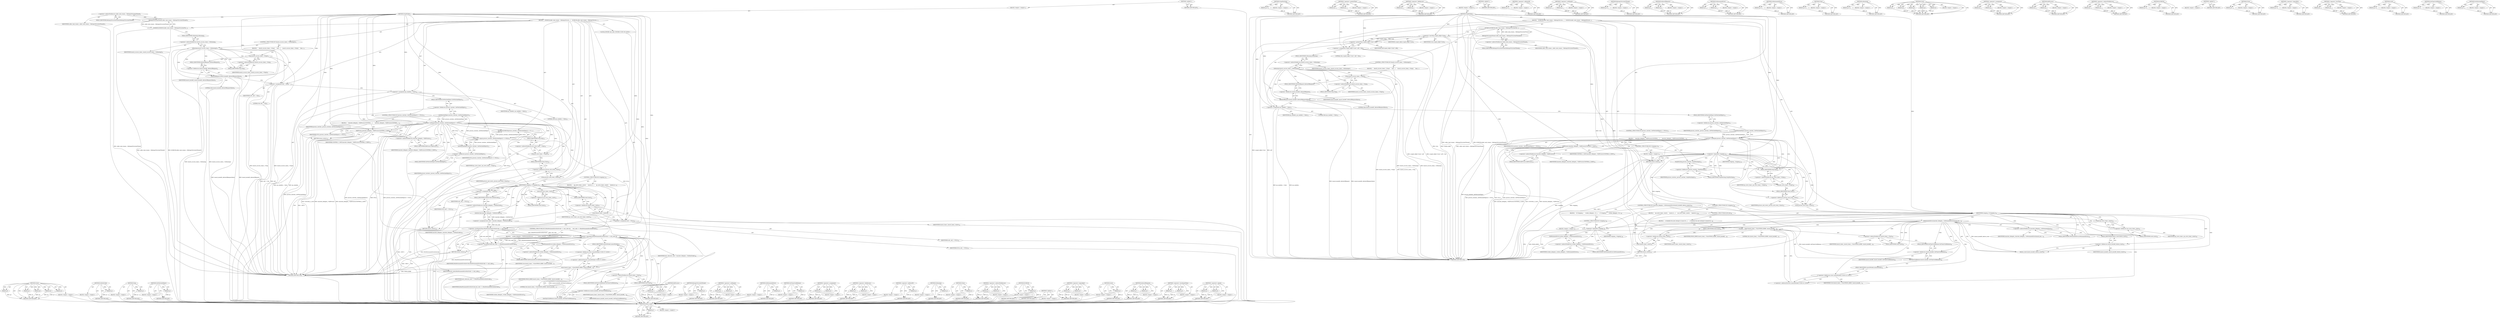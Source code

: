 digraph "GetWatchedObject" {
vulnerable_218 [label=<(METHOD,Start)>];
vulnerable_219 [label=<(PARAM,p1)>];
vulnerable_220 [label=<(PARAM,p2)>];
vulnerable_221 [label=<(PARAM,p3)>];
vulnerable_222 [label=<(PARAM,p4)>];
vulnerable_223 [label=<(PARAM,p5)>];
vulnerable_224 [label=<(BLOCK,&lt;empty&gt;,&lt;empty&gt;)>];
vulnerable_225 [label=<(METHOD_RETURN,ANY)>];
vulnerable_200 [label=<(METHOD,GetExitCode)>];
vulnerable_201 [label=<(PARAM,p1)>];
vulnerable_202 [label=<(BLOCK,&lt;empty&gt;,&lt;empty&gt;)>];
vulnerable_203 [label=<(METHOD_RETURN,ANY)>];
vulnerable_154 [label=<(METHOD,Stop)>];
vulnerable_155 [label=<(PARAM,p1)>];
vulnerable_156 [label=<(BLOCK,&lt;empty&gt;,&lt;empty&gt;)>];
vulnerable_157 [label=<(METHOD_RETURN,ANY)>];
vulnerable_178 [label=<(METHOD,GetWatchedObject)>];
vulnerable_179 [label=<(PARAM,p1)>];
vulnerable_180 [label=<(BLOCK,&lt;empty&gt;,&lt;empty&gt;)>];
vulnerable_181 [label=<(METHOD_RETURN,ANY)>];
vulnerable_6 [label=<(METHOD,&lt;global&gt;)<SUB>1</SUB>>];
vulnerable_7 [label=<(BLOCK,&lt;empty&gt;,&lt;empty&gt;)<SUB>1</SUB>>];
vulnerable_8 [label=<(METHOD,StopWorker)<SUB>1</SUB>>];
vulnerable_9 [label=<(BLOCK,{
   DCHECK(caller_task_runner_-&gt;BelongsToCurre...,{
   DCHECK(caller_task_runner_-&gt;BelongsToCurre...)<SUB>1</SUB>>];
vulnerable_10 [label=<(DCHECK,DCHECK(caller_task_runner_-&gt;BelongsToCurrentThr...)<SUB>2</SUB>>];
vulnerable_11 [label=<(BelongsToCurrentThread,caller_task_runner_-&gt;BelongsToCurrentThread())<SUB>2</SUB>>];
vulnerable_12 [label=<(&lt;operator&gt;.indirectFieldAccess,caller_task_runner_-&gt;BelongsToCurrentThread)<SUB>2</SUB>>];
vulnerable_13 [label=<(IDENTIFIER,caller_task_runner_,caller_task_runner_-&gt;BelongsToCurrentThread())<SUB>2</SUB>>];
vulnerable_14 [label=<(FIELD_IDENTIFIER,BelongsToCurrentThread,BelongsToCurrentThread)<SUB>2</SUB>>];
vulnerable_15 [label=<(CONTROL_STRUCTURE,IF,if (launch_success_timer_-&gt;IsRunning()))<SUB>4</SUB>>];
vulnerable_16 [label=<(IsRunning,launch_success_timer_-&gt;IsRunning())<SUB>4</SUB>>];
vulnerable_17 [label=<(&lt;operator&gt;.indirectFieldAccess,launch_success_timer_-&gt;IsRunning)<SUB>4</SUB>>];
vulnerable_18 [label=<(IDENTIFIER,launch_success_timer_,launch_success_timer_-&gt;IsRunning())<SUB>4</SUB>>];
vulnerable_19 [label=<(FIELD_IDENTIFIER,IsRunning,IsRunning)<SUB>4</SUB>>];
vulnerable_20 [label=<(BLOCK,{
     launch_success_timer_-&gt;Stop();
     laun...,{
     launch_success_timer_-&gt;Stop();
     laun...)<SUB>4</SUB>>];
vulnerable_21 [label=<(Stop,launch_success_timer_-&gt;Stop())<SUB>5</SUB>>];
vulnerable_22 [label=<(&lt;operator&gt;.indirectFieldAccess,launch_success_timer_-&gt;Stop)<SUB>5</SUB>>];
vulnerable_23 [label=<(IDENTIFIER,launch_success_timer_,launch_success_timer_-&gt;Stop())<SUB>5</SUB>>];
vulnerable_24 [label=<(FIELD_IDENTIFIER,Stop,Stop)<SUB>5</SUB>>];
vulnerable_25 [label=<(InformOfRequest,launch_backoff_.InformOfRequest(false))<SUB>6</SUB>>];
vulnerable_26 [label=<(&lt;operator&gt;.fieldAccess,launch_backoff_.InformOfRequest)<SUB>6</SUB>>];
vulnerable_27 [label=<(IDENTIFIER,launch_backoff_,launch_backoff_.InformOfRequest(false))<SUB>6</SUB>>];
vulnerable_28 [label=<(FIELD_IDENTIFIER,InformOfRequest,InformOfRequest)<SUB>6</SUB>>];
vulnerable_29 [label=<(LITERAL,false,launch_backoff_.InformOfRequest(false))<SUB>6</SUB>>];
vulnerable_30 [label=<(&lt;operator&gt;.assignment,self_ = this)<SUB>9</SUB>>];
vulnerable_31 [label=<(IDENTIFIER,self_,self_ = this)<SUB>9</SUB>>];
vulnerable_32 [label=<(LITERAL,this,self_ = this)<SUB>9</SUB>>];
vulnerable_33 [label=<(&lt;operator&gt;.assignment,ipc_enabled_ = false)<SUB>10</SUB>>];
vulnerable_34 [label=<(IDENTIFIER,ipc_enabled_,ipc_enabled_ = false)<SUB>10</SUB>>];
vulnerable_35 [label=<(LITERAL,false,ipc_enabled_ = false)<SUB>10</SUB>>];
vulnerable_36 [label=<(CONTROL_STRUCTURE,IF,if (process_watcher_.GetWatchedObject() != NULL))<SUB>12</SUB>>];
vulnerable_37 [label=<(&lt;operator&gt;.notEquals,process_watcher_.GetWatchedObject() != NULL)<SUB>12</SUB>>];
vulnerable_38 [label=<(GetWatchedObject,process_watcher_.GetWatchedObject())<SUB>12</SUB>>];
vulnerable_39 [label=<(&lt;operator&gt;.fieldAccess,process_watcher_.GetWatchedObject)<SUB>12</SUB>>];
vulnerable_40 [label=<(IDENTIFIER,process_watcher_,process_watcher_.GetWatchedObject())<SUB>12</SUB>>];
vulnerable_41 [label=<(FIELD_IDENTIFIER,GetWatchedObject,GetWatchedObject)<SUB>12</SUB>>];
vulnerable_42 [label=<(IDENTIFIER,NULL,process_watcher_.GetWatchedObject() != NULL)<SUB>12</SUB>>];
vulnerable_43 [label=<(BLOCK,{
     launcher_delegate_-&gt;KillProcess(CONTROL_...,{
     launcher_delegate_-&gt;KillProcess(CONTROL_...)<SUB>12</SUB>>];
vulnerable_44 [label=<(KillProcess,launcher_delegate_-&gt;KillProcess(CONTROL_C_EXIT))<SUB>13</SUB>>];
vulnerable_45 [label=<(&lt;operator&gt;.indirectFieldAccess,launcher_delegate_-&gt;KillProcess)<SUB>13</SUB>>];
vulnerable_46 [label=<(IDENTIFIER,launcher_delegate_,launcher_delegate_-&gt;KillProcess(CONTROL_C_EXIT))<SUB>13</SUB>>];
vulnerable_47 [label=<(FIELD_IDENTIFIER,KillProcess,KillProcess)<SUB>13</SUB>>];
vulnerable_48 [label=<(IDENTIFIER,CONTROL_C_EXIT,launcher_delegate_-&gt;KillProcess(CONTROL_C_EXIT))<SUB>13</SUB>>];
vulnerable_49 [label=<(RETURN,return;,return;)<SUB>14</SUB>>];
vulnerable_50 [label=<(DCHECK,DCHECK(process_watcher_.GetWatchedObject() == N...)<SUB>17</SUB>>];
vulnerable_51 [label=<(&lt;operator&gt;.equals,process_watcher_.GetWatchedObject() == NULL)<SUB>17</SUB>>];
vulnerable_52 [label=<(GetWatchedObject,process_watcher_.GetWatchedObject())<SUB>17</SUB>>];
vulnerable_53 [label=<(&lt;operator&gt;.fieldAccess,process_watcher_.GetWatchedObject)<SUB>17</SUB>>];
vulnerable_54 [label=<(IDENTIFIER,process_watcher_,process_watcher_.GetWatchedObject())<SUB>17</SUB>>];
vulnerable_55 [label=<(FIELD_IDENTIFIER,GetWatchedObject,GetWatchedObject)<SUB>17</SUB>>];
vulnerable_56 [label=<(IDENTIFIER,NULL,process_watcher_.GetWatchedObject() == NULL)<SUB>17</SUB>>];
vulnerable_57 [label=<(Stop,ipc_error_timer_-&gt;Stop())<SUB>19</SUB>>];
vulnerable_58 [label=<(&lt;operator&gt;.indirectFieldAccess,ipc_error_timer_-&gt;Stop)<SUB>19</SUB>>];
vulnerable_59 [label=<(IDENTIFIER,ipc_error_timer_,ipc_error_timer_-&gt;Stop())<SUB>19</SUB>>];
vulnerable_60 [label=<(FIELD_IDENTIFIER,Stop,Stop)<SUB>19</SUB>>];
vulnerable_61 [label=<(Close,process_exit_event_.Close())<SUB>20</SUB>>];
vulnerable_62 [label=<(&lt;operator&gt;.fieldAccess,process_exit_event_.Close)<SUB>20</SUB>>];
vulnerable_63 [label=<(IDENTIFIER,process_exit_event_,process_exit_event_.Close())<SUB>20</SUB>>];
vulnerable_64 [label=<(FIELD_IDENTIFIER,Close,Close)<SUB>20</SUB>>];
vulnerable_65 [label=<(CONTROL_STRUCTURE,IF,if (stopping_))<SUB>22</SUB>>];
vulnerable_66 [label=<(IDENTIFIER,stopping_,if (stopping_))<SUB>22</SUB>>];
vulnerable_67 [label=<(BLOCK,{
     ipc_error_timer_.reset();
     launch_ti...,{
     ipc_error_timer_.reset();
     launch_ti...)<SUB>22</SUB>>];
vulnerable_68 [label=<(reset,ipc_error_timer_.reset())<SUB>23</SUB>>];
vulnerable_69 [label=<(&lt;operator&gt;.fieldAccess,ipc_error_timer_.reset)<SUB>23</SUB>>];
vulnerable_70 [label=<(IDENTIFIER,ipc_error_timer_,ipc_error_timer_.reset())<SUB>23</SUB>>];
vulnerable_71 [label=<(FIELD_IDENTIFIER,reset,reset)<SUB>23</SUB>>];
vulnerable_72 [label=<(reset,launch_timer_.reset())<SUB>24</SUB>>];
vulnerable_73 [label=<(&lt;operator&gt;.fieldAccess,launch_timer_.reset)<SUB>24</SUB>>];
vulnerable_74 [label=<(IDENTIFIER,launch_timer_,launch_timer_.reset())<SUB>24</SUB>>];
vulnerable_75 [label=<(FIELD_IDENTIFIER,reset,reset)<SUB>24</SUB>>];
vulnerable_76 [label=<(&lt;operator&gt;.assignment,self_ = NULL)<SUB>25</SUB>>];
vulnerable_77 [label=<(IDENTIFIER,self_,self_ = NULL)<SUB>25</SUB>>];
vulnerable_78 [label=<(IDENTIFIER,NULL,self_ = NULL)<SUB>25</SUB>>];
vulnerable_79 [label=<(RETURN,return;,return;)<SUB>26</SUB>>];
vulnerable_80 [label=<(&lt;operator&gt;.assignment,self_ = NULL)<SUB>29</SUB>>];
vulnerable_81 [label=<(IDENTIFIER,self_,self_ = NULL)<SUB>29</SUB>>];
vulnerable_82 [label=<(IDENTIFIER,NULL,self_ = NULL)<SUB>29</SUB>>];
vulnerable_83 [label="<(LOCAL,DWORD exit_code: DWORD)<SUB>30</SUB>>"];
vulnerable_84 [label=<(&lt;operator&gt;.assignment,exit_code = launcher_delegate_-&gt;GetExitCode())<SUB>30</SUB>>];
vulnerable_85 [label=<(IDENTIFIER,exit_code,exit_code = launcher_delegate_-&gt;GetExitCode())<SUB>30</SUB>>];
vulnerable_86 [label=<(GetExitCode,launcher_delegate_-&gt;GetExitCode())<SUB>30</SUB>>];
vulnerable_87 [label=<(&lt;operator&gt;.indirectFieldAccess,launcher_delegate_-&gt;GetExitCode)<SUB>30</SUB>>];
vulnerable_88 [label=<(IDENTIFIER,launcher_delegate_,launcher_delegate_-&gt;GetExitCode())<SUB>30</SUB>>];
vulnerable_89 [label=<(FIELD_IDENTIFIER,GetExitCode,GetExitCode)<SUB>30</SUB>>];
vulnerable_90 [label=<(CONTROL_STRUCTURE,IF,if (kMinPermanentErrorExitCode &lt;= exit_code &amp;&amp;
      exit_code &lt;= kMaxPermanentErrorExitCode))<SUB>31</SUB>>];
vulnerable_91 [label=<(&lt;operator&gt;.logicalAnd,kMinPermanentErrorExitCode &lt;= exit_code &amp;&amp;
    ...)<SUB>31</SUB>>];
vulnerable_92 [label=<(&lt;operator&gt;.lessEqualsThan,kMinPermanentErrorExitCode &lt;= exit_code)<SUB>31</SUB>>];
vulnerable_93 [label=<(IDENTIFIER,kMinPermanentErrorExitCode,kMinPermanentErrorExitCode &lt;= exit_code)<SUB>31</SUB>>];
vulnerable_94 [label=<(IDENTIFIER,exit_code,kMinPermanentErrorExitCode &lt;= exit_code)<SUB>31</SUB>>];
vulnerable_95 [label=<(&lt;operator&gt;.lessEqualsThan,exit_code &lt;= kMaxPermanentErrorExitCode)<SUB>32</SUB>>];
vulnerable_96 [label=<(IDENTIFIER,exit_code,exit_code &lt;= kMaxPermanentErrorExitCode)<SUB>32</SUB>>];
vulnerable_97 [label=<(IDENTIFIER,kMaxPermanentErrorExitCode,exit_code &lt;= kMaxPermanentErrorExitCode)<SUB>32</SUB>>];
vulnerable_98 [label=<(BLOCK,{
    worker_delegate_-&gt;OnPermanentError();
   ...,{
    worker_delegate_-&gt;OnPermanentError();
   ...)<SUB>32</SUB>>];
vulnerable_99 [label=<(OnPermanentError,worker_delegate_-&gt;OnPermanentError())<SUB>33</SUB>>];
vulnerable_100 [label=<(&lt;operator&gt;.indirectFieldAccess,worker_delegate_-&gt;OnPermanentError)<SUB>33</SUB>>];
vulnerable_101 [label=<(IDENTIFIER,worker_delegate_,worker_delegate_-&gt;OnPermanentError())<SUB>33</SUB>>];
vulnerable_102 [label=<(FIELD_IDENTIFIER,OnPermanentError,OnPermanentError)<SUB>33</SUB>>];
vulnerable_103 [label=<(RETURN,return;,return;)<SUB>34</SUB>>];
vulnerable_104 [label=<(Start,launch_timer_-&gt;Start(FROM_HERE, launch_backoff_...)<SUB>36</SUB>>];
vulnerable_105 [label=<(&lt;operator&gt;.indirectFieldAccess,launch_timer_-&gt;Start)<SUB>36</SUB>>];
vulnerable_106 [label=<(IDENTIFIER,launch_timer_,launch_timer_-&gt;Start(FROM_HERE, launch_backoff_...)<SUB>36</SUB>>];
vulnerable_107 [label=<(FIELD_IDENTIFIER,Start,Start)<SUB>36</SUB>>];
vulnerable_108 [label=<(IDENTIFIER,FROM_HERE,launch_timer_-&gt;Start(FROM_HERE, launch_backoff_...)<SUB>36</SUB>>];
vulnerable_109 [label=<(GetTimeUntilRelease,launch_backoff_.GetTimeUntilRelease())<SUB>36</SUB>>];
vulnerable_110 [label=<(&lt;operator&gt;.fieldAccess,launch_backoff_.GetTimeUntilRelease)<SUB>36</SUB>>];
vulnerable_111 [label=<(IDENTIFIER,launch_backoff_,launch_backoff_.GetTimeUntilRelease())<SUB>36</SUB>>];
vulnerable_112 [label=<(FIELD_IDENTIFIER,GetTimeUntilRelease,GetTimeUntilRelease)<SUB>36</SUB>>];
vulnerable_113 [label=<(LITERAL,this,launch_timer_-&gt;Start(FROM_HERE, launch_backoff_...)<SUB>37</SUB>>];
vulnerable_114 [label="<(&lt;operator&gt;.addressOf,&amp;Core::LaunchWorker)<SUB>37</SUB>>"];
vulnerable_115 [label="<(&lt;operator&gt;.fieldAccess,Core::LaunchWorker)<SUB>37</SUB>>"];
vulnerable_116 [label=<(IDENTIFIER,Core,launch_timer_-&gt;Start(FROM_HERE, launch_backoff_...)<SUB>37</SUB>>];
vulnerable_117 [label=<(FIELD_IDENTIFIER,LaunchWorker,LaunchWorker)<SUB>37</SUB>>];
vulnerable_118 [label=<(METHOD_RETURN,void)<SUB>1</SUB>>];
vulnerable_120 [label=<(METHOD_RETURN,ANY)<SUB>1</SUB>>];
vulnerable_182 [label=<(METHOD,KillProcess)>];
vulnerable_183 [label=<(PARAM,p1)>];
vulnerable_184 [label=<(PARAM,p2)>];
vulnerable_185 [label=<(BLOCK,&lt;empty&gt;,&lt;empty&gt;)>];
vulnerable_186 [label=<(METHOD_RETURN,ANY)>];
vulnerable_141 [label=<(METHOD,BelongsToCurrentThread)>];
vulnerable_142 [label=<(PARAM,p1)>];
vulnerable_143 [label=<(BLOCK,&lt;empty&gt;,&lt;empty&gt;)>];
vulnerable_144 [label=<(METHOD_RETURN,ANY)>];
vulnerable_173 [label=<(METHOD,&lt;operator&gt;.notEquals)>];
vulnerable_174 [label=<(PARAM,p1)>];
vulnerable_175 [label=<(PARAM,p2)>];
vulnerable_176 [label=<(BLOCK,&lt;empty&gt;,&lt;empty&gt;)>];
vulnerable_177 [label=<(METHOD_RETURN,ANY)>];
vulnerable_214 [label=<(METHOD,OnPermanentError)>];
vulnerable_215 [label=<(PARAM,p1)>];
vulnerable_216 [label=<(BLOCK,&lt;empty&gt;,&lt;empty&gt;)>];
vulnerable_217 [label=<(METHOD_RETURN,ANY)>];
vulnerable_226 [label=<(METHOD,GetTimeUntilRelease)>];
vulnerable_227 [label=<(PARAM,p1)>];
vulnerable_228 [label=<(BLOCK,&lt;empty&gt;,&lt;empty&gt;)>];
vulnerable_229 [label=<(METHOD_RETURN,ANY)>];
vulnerable_168 [label=<(METHOD,&lt;operator&gt;.assignment)>];
vulnerable_169 [label=<(PARAM,p1)>];
vulnerable_170 [label=<(PARAM,p2)>];
vulnerable_171 [label=<(BLOCK,&lt;empty&gt;,&lt;empty&gt;)>];
vulnerable_172 [label=<(METHOD_RETURN,ANY)>];
vulnerable_163 [label=<(METHOD,&lt;operator&gt;.fieldAccess)>];
vulnerable_164 [label=<(PARAM,p1)>];
vulnerable_165 [label=<(PARAM,p2)>];
vulnerable_166 [label=<(BLOCK,&lt;empty&gt;,&lt;empty&gt;)>];
vulnerable_167 [label=<(METHOD_RETURN,ANY)>];
vulnerable_230 [label=<(METHOD,&lt;operator&gt;.addressOf)>];
vulnerable_231 [label=<(PARAM,p1)>];
vulnerable_232 [label=<(BLOCK,&lt;empty&gt;,&lt;empty&gt;)>];
vulnerable_233 [label=<(METHOD_RETURN,ANY)>];
vulnerable_150 [label=<(METHOD,IsRunning)>];
vulnerable_151 [label=<(PARAM,p1)>];
vulnerable_152 [label=<(BLOCK,&lt;empty&gt;,&lt;empty&gt;)>];
vulnerable_153 [label=<(METHOD_RETURN,ANY)>];
vulnerable_192 [label=<(METHOD,Close)>];
vulnerable_193 [label=<(PARAM,p1)>];
vulnerable_194 [label=<(BLOCK,&lt;empty&gt;,&lt;empty&gt;)>];
vulnerable_195 [label=<(METHOD_RETURN,ANY)>];
vulnerable_145 [label=<(METHOD,&lt;operator&gt;.indirectFieldAccess)>];
vulnerable_146 [label=<(PARAM,p1)>];
vulnerable_147 [label=<(PARAM,p2)>];
vulnerable_148 [label=<(BLOCK,&lt;empty&gt;,&lt;empty&gt;)>];
vulnerable_149 [label=<(METHOD_RETURN,ANY)>];
vulnerable_137 [label=<(METHOD,DCHECK)>];
vulnerable_138 [label=<(PARAM,p1)>];
vulnerable_139 [label=<(BLOCK,&lt;empty&gt;,&lt;empty&gt;)>];
vulnerable_140 [label=<(METHOD_RETURN,ANY)>];
vulnerable_131 [label=<(METHOD,&lt;global&gt;)<SUB>1</SUB>>];
vulnerable_132 [label=<(BLOCK,&lt;empty&gt;,&lt;empty&gt;)>];
vulnerable_133 [label=<(METHOD_RETURN,ANY)>];
vulnerable_204 [label=<(METHOD,&lt;operator&gt;.logicalAnd)>];
vulnerable_205 [label=<(PARAM,p1)>];
vulnerable_206 [label=<(PARAM,p2)>];
vulnerable_207 [label=<(BLOCK,&lt;empty&gt;,&lt;empty&gt;)>];
vulnerable_208 [label=<(METHOD_RETURN,ANY)>];
vulnerable_196 [label=<(METHOD,reset)>];
vulnerable_197 [label=<(PARAM,p1)>];
vulnerable_198 [label=<(BLOCK,&lt;empty&gt;,&lt;empty&gt;)>];
vulnerable_199 [label=<(METHOD_RETURN,ANY)>];
vulnerable_158 [label=<(METHOD,InformOfRequest)>];
vulnerable_159 [label=<(PARAM,p1)>];
vulnerable_160 [label=<(PARAM,p2)>];
vulnerable_161 [label=<(BLOCK,&lt;empty&gt;,&lt;empty&gt;)>];
vulnerable_162 [label=<(METHOD_RETURN,ANY)>];
vulnerable_209 [label=<(METHOD,&lt;operator&gt;.lessEqualsThan)>];
vulnerable_210 [label=<(PARAM,p1)>];
vulnerable_211 [label=<(PARAM,p2)>];
vulnerable_212 [label=<(BLOCK,&lt;empty&gt;,&lt;empty&gt;)>];
vulnerable_213 [label=<(METHOD_RETURN,ANY)>];
vulnerable_187 [label=<(METHOD,&lt;operator&gt;.equals)>];
vulnerable_188 [label=<(PARAM,p1)>];
vulnerable_189 [label=<(PARAM,p2)>];
vulnerable_190 [label=<(BLOCK,&lt;empty&gt;,&lt;empty&gt;)>];
vulnerable_191 [label=<(METHOD_RETURN,ANY)>];
fixed_214 [label=<(METHOD,failure_count)>];
fixed_215 [label=<(PARAM,p1)>];
fixed_216 [label=<(BLOCK,&lt;empty&gt;,&lt;empty&gt;)>];
fixed_217 [label=<(METHOD_RETURN,ANY)>];
fixed_197 [label=<(METHOD,StopWatching)>];
fixed_198 [label=<(PARAM,p1)>];
fixed_199 [label=<(BLOCK,&lt;empty&gt;,&lt;empty&gt;)>];
fixed_200 [label=<(METHOD_RETURN,ANY)>];
fixed_151 [label=<(METHOD,&lt;operator&gt;.greaterThan)>];
fixed_152 [label=<(PARAM,p1)>];
fixed_153 [label=<(PARAM,p2)>];
fixed_154 [label=<(BLOCK,&lt;empty&gt;,&lt;empty&gt;)>];
fixed_155 [label=<(METHOD_RETURN,ANY)>];
fixed_174 [label=<(METHOD,&lt;operator&gt;.fieldAccess)>];
fixed_175 [label=<(PARAM,p1)>];
fixed_176 [label=<(PARAM,p2)>];
fixed_177 [label=<(BLOCK,&lt;empty&gt;,&lt;empty&gt;)>];
fixed_178 [label=<(METHOD_RETURN,ANY)>];
fixed_6 [label=<(METHOD,&lt;global&gt;)<SUB>1</SUB>>];
fixed_7 [label=<(BLOCK,&lt;empty&gt;,&lt;empty&gt;)<SUB>1</SUB>>];
fixed_8 [label=<(METHOD,StopWorker)<SUB>1</SUB>>];
fixed_9 [label=<(BLOCK,{
   DCHECK(caller_task_runner_-&gt;BelongsToCurre...,{
   DCHECK(caller_task_runner_-&gt;BelongsToCurre...)<SUB>1</SUB>>];
fixed_10 [label=<(DCHECK,DCHECK(caller_task_runner_-&gt;BelongsToCurrentThr...)<SUB>2</SUB>>];
fixed_11 [label=<(BelongsToCurrentThread,caller_task_runner_-&gt;BelongsToCurrentThread())<SUB>2</SUB>>];
fixed_12 [label=<(&lt;operator&gt;.indirectFieldAccess,caller_task_runner_-&gt;BelongsToCurrentThread)<SUB>2</SUB>>];
fixed_13 [label=<(IDENTIFIER,caller_task_runner_,caller_task_runner_-&gt;BelongsToCurrentThread())<SUB>2</SUB>>];
fixed_14 [label=<(FIELD_IDENTIFIER,BelongsToCurrentThread,BelongsToCurrentThread)<SUB>2</SUB>>];
fixed_15 [label=<(&lt;operator&gt;.assignment,scoped_refptr&lt;Core&gt; self = this)<SUB>5</SUB>>];
fixed_16 [label=<(&lt;operator&gt;.greaterThan,scoped_refptr&lt;Core&gt; self)<SUB>5</SUB>>];
fixed_17 [label=<(&lt;operator&gt;.lessThan,scoped_refptr&lt;Core)<SUB>5</SUB>>];
fixed_18 [label=<(IDENTIFIER,scoped_refptr,scoped_refptr&lt;Core)<SUB>5</SUB>>];
fixed_19 [label=<(IDENTIFIER,Core,scoped_refptr&lt;Core)<SUB>5</SUB>>];
fixed_20 [label=<(IDENTIFIER,self,scoped_refptr&lt;Core&gt; self)<SUB>5</SUB>>];
fixed_21 [label=<(LITERAL,this,scoped_refptr&lt;Core&gt; self = this)<SUB>5</SUB>>];
fixed_22 [label=<(CONTROL_STRUCTURE,IF,if (launch_success_timer_-&gt;IsRunning()))<SUB>7</SUB>>];
fixed_23 [label=<(IsRunning,launch_success_timer_-&gt;IsRunning())<SUB>7</SUB>>];
fixed_24 [label=<(&lt;operator&gt;.indirectFieldAccess,launch_success_timer_-&gt;IsRunning)<SUB>7</SUB>>];
fixed_25 [label=<(IDENTIFIER,launch_success_timer_,launch_success_timer_-&gt;IsRunning())<SUB>7</SUB>>];
fixed_26 [label=<(FIELD_IDENTIFIER,IsRunning,IsRunning)<SUB>7</SUB>>];
fixed_27 [label=<(BLOCK,{
     launch_success_timer_-&gt;Stop();
     laun...,{
     launch_success_timer_-&gt;Stop();
     laun...)<SUB>7</SUB>>];
fixed_28 [label=<(Stop,launch_success_timer_-&gt;Stop())<SUB>8</SUB>>];
fixed_29 [label=<(&lt;operator&gt;.indirectFieldAccess,launch_success_timer_-&gt;Stop)<SUB>8</SUB>>];
fixed_30 [label=<(IDENTIFIER,launch_success_timer_,launch_success_timer_-&gt;Stop())<SUB>8</SUB>>];
fixed_31 [label=<(FIELD_IDENTIFIER,Stop,Stop)<SUB>8</SUB>>];
fixed_32 [label=<(InformOfRequest,launch_backoff_.InformOfRequest(false))<SUB>9</SUB>>];
fixed_33 [label=<(&lt;operator&gt;.fieldAccess,launch_backoff_.InformOfRequest)<SUB>9</SUB>>];
fixed_34 [label=<(IDENTIFIER,launch_backoff_,launch_backoff_.InformOfRequest(false))<SUB>9</SUB>>];
fixed_35 [label=<(FIELD_IDENTIFIER,InformOfRequest,InformOfRequest)<SUB>9</SUB>>];
fixed_36 [label=<(LITERAL,false,launch_backoff_.InformOfRequest(false))<SUB>9</SUB>>];
fixed_37 [label=<(&lt;operator&gt;.assignment,ipc_enabled_ = false)<SUB>12</SUB>>];
fixed_38 [label=<(IDENTIFIER,ipc_enabled_,ipc_enabled_ = false)<SUB>12</SUB>>];
fixed_39 [label=<(LITERAL,false,ipc_enabled_ = false)<SUB>12</SUB>>];
fixed_40 [label=<(CONTROL_STRUCTURE,IF,if (process_watcher_.GetWatchedObject() != NULL))<SUB>14</SUB>>];
fixed_41 [label=<(&lt;operator&gt;.notEquals,process_watcher_.GetWatchedObject() != NULL)<SUB>14</SUB>>];
fixed_42 [label=<(GetWatchedObject,process_watcher_.GetWatchedObject())<SUB>14</SUB>>];
fixed_43 [label=<(&lt;operator&gt;.fieldAccess,process_watcher_.GetWatchedObject)<SUB>14</SUB>>];
fixed_44 [label=<(IDENTIFIER,process_watcher_,process_watcher_.GetWatchedObject())<SUB>14</SUB>>];
fixed_45 [label=<(FIELD_IDENTIFIER,GetWatchedObject,GetWatchedObject)<SUB>14</SUB>>];
fixed_46 [label=<(IDENTIFIER,NULL,process_watcher_.GetWatchedObject() != NULL)<SUB>14</SUB>>];
fixed_47 [label=<(BLOCK,{
     launcher_delegate_-&gt;KillProcess(CONTROL_...,{
     launcher_delegate_-&gt;KillProcess(CONTROL_...)<SUB>14</SUB>>];
fixed_48 [label=<(KillProcess,launcher_delegate_-&gt;KillProcess(CONTROL_C_EXIT))<SUB>15</SUB>>];
fixed_49 [label=<(&lt;operator&gt;.indirectFieldAccess,launcher_delegate_-&gt;KillProcess)<SUB>15</SUB>>];
fixed_50 [label=<(IDENTIFIER,launcher_delegate_,launcher_delegate_-&gt;KillProcess(CONTROL_C_EXIT))<SUB>15</SUB>>];
fixed_51 [label=<(FIELD_IDENTIFIER,KillProcess,KillProcess)<SUB>15</SUB>>];
fixed_52 [label=<(IDENTIFIER,CONTROL_C_EXIT,launcher_delegate_-&gt;KillProcess(CONTROL_C_EXIT))<SUB>15</SUB>>];
fixed_53 [label=<(CONTROL_STRUCTURE,IF,if (!stopping_))<SUB>20</SUB>>];
fixed_54 [label=<(&lt;operator&gt;.logicalNot,!stopping_)<SUB>20</SUB>>];
fixed_55 [label=<(IDENTIFIER,stopping_,!stopping_)<SUB>20</SUB>>];
fixed_56 [label=<(BLOCK,&lt;empty&gt;,&lt;empty&gt;)<SUB>21</SUB>>];
fixed_57 [label=<(RETURN,return;,return;)<SUB>21</SUB>>];
fixed_58 [label=<(StopWatching,process_watcher_.StopWatching())<SUB>23</SUB>>];
fixed_59 [label=<(&lt;operator&gt;.fieldAccess,process_watcher_.StopWatching)<SUB>23</SUB>>];
fixed_60 [label=<(IDENTIFIER,process_watcher_,process_watcher_.StopWatching())<SUB>23</SUB>>];
fixed_61 [label=<(FIELD_IDENTIFIER,StopWatching,StopWatching)<SUB>23</SUB>>];
fixed_62 [label=<(Stop,ipc_error_timer_-&gt;Stop())<SUB>26</SUB>>];
fixed_63 [label=<(&lt;operator&gt;.indirectFieldAccess,ipc_error_timer_-&gt;Stop)<SUB>26</SUB>>];
fixed_64 [label=<(IDENTIFIER,ipc_error_timer_,ipc_error_timer_-&gt;Stop())<SUB>26</SUB>>];
fixed_65 [label=<(FIELD_IDENTIFIER,Stop,Stop)<SUB>26</SUB>>];
fixed_66 [label=<(Close,process_exit_event_.Close())<SUB>27</SUB>>];
fixed_67 [label=<(&lt;operator&gt;.fieldAccess,process_exit_event_.Close)<SUB>27</SUB>>];
fixed_68 [label=<(IDENTIFIER,process_exit_event_,process_exit_event_.Close())<SUB>27</SUB>>];
fixed_69 [label=<(FIELD_IDENTIFIER,Close,Close)<SUB>27</SUB>>];
fixed_70 [label=<(CONTROL_STRUCTURE,IF,if (stopping_))<SUB>29</SUB>>];
fixed_71 [label=<(IDENTIFIER,stopping_,if (stopping_))<SUB>29</SUB>>];
fixed_72 [label=<(BLOCK,{
     ipc_error_timer_.reset();
     launch_ti...,{
     ipc_error_timer_.reset();
     launch_ti...)<SUB>29</SUB>>];
fixed_73 [label=<(reset,ipc_error_timer_.reset())<SUB>30</SUB>>];
fixed_74 [label=<(&lt;operator&gt;.fieldAccess,ipc_error_timer_.reset)<SUB>30</SUB>>];
fixed_75 [label=<(IDENTIFIER,ipc_error_timer_,ipc_error_timer_.reset())<SUB>30</SUB>>];
fixed_76 [label=<(FIELD_IDENTIFIER,reset,reset)<SUB>30</SUB>>];
fixed_77 [label=<(reset,launch_timer_.reset())<SUB>31</SUB>>];
fixed_78 [label=<(&lt;operator&gt;.fieldAccess,launch_timer_.reset)<SUB>31</SUB>>];
fixed_79 [label=<(IDENTIFIER,launch_timer_,launch_timer_.reset())<SUB>31</SUB>>];
fixed_80 [label=<(FIELD_IDENTIFIER,reset,reset)<SUB>31</SUB>>];
fixed_81 [label=<(RETURN,return;,return;)<SUB>32</SUB>>];
fixed_82 [label=<(CONTROL_STRUCTURE,IF,if (launcher_delegate_-&gt;IsPermanentError(launch_backoff_.failure_count())))<SUB>35</SUB>>];
fixed_83 [label=<(IsPermanentError,launcher_delegate_-&gt;IsPermanentError(launch_bac...)<SUB>35</SUB>>];
fixed_84 [label=<(&lt;operator&gt;.indirectFieldAccess,launcher_delegate_-&gt;IsPermanentError)<SUB>35</SUB>>];
fixed_85 [label=<(IDENTIFIER,launcher_delegate_,launcher_delegate_-&gt;IsPermanentError(launch_bac...)<SUB>35</SUB>>];
fixed_86 [label=<(FIELD_IDENTIFIER,IsPermanentError,IsPermanentError)<SUB>35</SUB>>];
fixed_87 [label=<(failure_count,launch_backoff_.failure_count())<SUB>35</SUB>>];
fixed_88 [label=<(&lt;operator&gt;.fieldAccess,launch_backoff_.failure_count)<SUB>35</SUB>>];
fixed_89 [label=<(IDENTIFIER,launch_backoff_,launch_backoff_.failure_count())<SUB>35</SUB>>];
fixed_90 [label=<(FIELD_IDENTIFIER,failure_count,failure_count)<SUB>35</SUB>>];
fixed_91 [label=<(BLOCK,{
    if (!stopping_)
      worker_delegate_-&gt;O...,{
    if (!stopping_)
      worker_delegate_-&gt;O...)<SUB>35</SUB>>];
fixed_92 [label=<(CONTROL_STRUCTURE,IF,if (!stopping_))<SUB>36</SUB>>];
fixed_93 [label=<(&lt;operator&gt;.logicalNot,!stopping_)<SUB>36</SUB>>];
fixed_94 [label=<(IDENTIFIER,stopping_,!stopping_)<SUB>36</SUB>>];
fixed_95 [label=<(BLOCK,&lt;empty&gt;,&lt;empty&gt;)<SUB>37</SUB>>];
fixed_96 [label=<(OnPermanentError,worker_delegate_-&gt;OnPermanentError())<SUB>37</SUB>>];
fixed_97 [label=<(&lt;operator&gt;.indirectFieldAccess,worker_delegate_-&gt;OnPermanentError)<SUB>37</SUB>>];
fixed_98 [label=<(IDENTIFIER,worker_delegate_,worker_delegate_-&gt;OnPermanentError())<SUB>37</SUB>>];
fixed_99 [label=<(FIELD_IDENTIFIER,OnPermanentError,OnPermanentError)<SUB>37</SUB>>];
fixed_100 [label=<(CONTROL_STRUCTURE,ELSE,else)<SUB>38</SUB>>];
fixed_101 [label=<(BLOCK,{
    // Schedule the next attempt to launch th...,{
    // Schedule the next attempt to launch th...)<SUB>38</SUB>>];
fixed_102 [label=<(Start,launch_timer_-&gt;Start(FROM_HERE, launch_backoff_...)<SUB>40</SUB>>];
fixed_103 [label=<(&lt;operator&gt;.indirectFieldAccess,launch_timer_-&gt;Start)<SUB>40</SUB>>];
fixed_104 [label=<(IDENTIFIER,launch_timer_,launch_timer_-&gt;Start(FROM_HERE, launch_backoff_...)<SUB>40</SUB>>];
fixed_105 [label=<(FIELD_IDENTIFIER,Start,Start)<SUB>40</SUB>>];
fixed_106 [label=<(IDENTIFIER,FROM_HERE,launch_timer_-&gt;Start(FROM_HERE, launch_backoff_...)<SUB>40</SUB>>];
fixed_107 [label=<(GetTimeUntilRelease,launch_backoff_.GetTimeUntilRelease())<SUB>40</SUB>>];
fixed_108 [label=<(&lt;operator&gt;.fieldAccess,launch_backoff_.GetTimeUntilRelease)<SUB>40</SUB>>];
fixed_109 [label=<(IDENTIFIER,launch_backoff_,launch_backoff_.GetTimeUntilRelease())<SUB>40</SUB>>];
fixed_110 [label=<(FIELD_IDENTIFIER,GetTimeUntilRelease,GetTimeUntilRelease)<SUB>40</SUB>>];
fixed_111 [label=<(LITERAL,this,launch_timer_-&gt;Start(FROM_HERE, launch_backoff_...)<SUB>41</SUB>>];
fixed_112 [label="<(&lt;operator&gt;.addressOf,&amp;Core::LaunchWorker)<SUB>41</SUB>>"];
fixed_113 [label="<(&lt;operator&gt;.fieldAccess,Core::LaunchWorker)<SUB>41</SUB>>"];
fixed_114 [label=<(IDENTIFIER,Core,launch_timer_-&gt;Start(FROM_HERE, launch_backoff_...)<SUB>41</SUB>>];
fixed_115 [label=<(FIELD_IDENTIFIER,LaunchWorker,LaunchWorker)<SUB>41</SUB>>];
fixed_116 [label=<(METHOD_RETURN,void)<SUB>1</SUB>>];
fixed_118 [label=<(METHOD_RETURN,ANY)<SUB>1</SUB>>];
fixed_234 [label=<(METHOD,&lt;operator&gt;.addressOf)>];
fixed_235 [label=<(PARAM,p1)>];
fixed_236 [label=<(BLOCK,&lt;empty&gt;,&lt;empty&gt;)>];
fixed_237 [label=<(METHOD_RETURN,ANY)>];
fixed_179 [label=<(METHOD,&lt;operator&gt;.notEquals)>];
fixed_180 [label=<(PARAM,p1)>];
fixed_181 [label=<(PARAM,p2)>];
fixed_182 [label=<(BLOCK,&lt;empty&gt;,&lt;empty&gt;)>];
fixed_183 [label=<(METHOD_RETURN,ANY)>];
fixed_137 [label=<(METHOD,BelongsToCurrentThread)>];
fixed_138 [label=<(PARAM,p1)>];
fixed_139 [label=<(BLOCK,&lt;empty&gt;,&lt;empty&gt;)>];
fixed_140 [label=<(METHOD_RETURN,ANY)>];
fixed_169 [label=<(METHOD,InformOfRequest)>];
fixed_170 [label=<(PARAM,p1)>];
fixed_171 [label=<(PARAM,p2)>];
fixed_172 [label=<(BLOCK,&lt;empty&gt;,&lt;empty&gt;)>];
fixed_173 [label=<(METHOD_RETURN,ANY)>];
fixed_209 [label=<(METHOD,IsPermanentError)>];
fixed_210 [label=<(PARAM,p1)>];
fixed_211 [label=<(PARAM,p2)>];
fixed_212 [label=<(BLOCK,&lt;empty&gt;,&lt;empty&gt;)>];
fixed_213 [label=<(METHOD_RETURN,ANY)>];
fixed_218 [label=<(METHOD,OnPermanentError)>];
fixed_219 [label=<(PARAM,p1)>];
fixed_220 [label=<(BLOCK,&lt;empty&gt;,&lt;empty&gt;)>];
fixed_221 [label=<(METHOD_RETURN,ANY)>];
fixed_165 [label=<(METHOD,Stop)>];
fixed_166 [label=<(PARAM,p1)>];
fixed_167 [label=<(BLOCK,&lt;empty&gt;,&lt;empty&gt;)>];
fixed_168 [label=<(METHOD_RETURN,ANY)>];
fixed_161 [label=<(METHOD,IsRunning)>];
fixed_162 [label=<(PARAM,p1)>];
fixed_163 [label=<(BLOCK,&lt;empty&gt;,&lt;empty&gt;)>];
fixed_164 [label=<(METHOD_RETURN,ANY)>];
fixed_222 [label=<(METHOD,Start)>];
fixed_223 [label=<(PARAM,p1)>];
fixed_224 [label=<(PARAM,p2)>];
fixed_225 [label=<(PARAM,p3)>];
fixed_226 [label=<(PARAM,p4)>];
fixed_227 [label=<(PARAM,p5)>];
fixed_228 [label=<(BLOCK,&lt;empty&gt;,&lt;empty&gt;)>];
fixed_229 [label=<(METHOD_RETURN,ANY)>];
fixed_146 [label=<(METHOD,&lt;operator&gt;.assignment)>];
fixed_147 [label=<(PARAM,p1)>];
fixed_148 [label=<(PARAM,p2)>];
fixed_149 [label=<(BLOCK,&lt;empty&gt;,&lt;empty&gt;)>];
fixed_150 [label=<(METHOD_RETURN,ANY)>];
fixed_188 [label=<(METHOD,KillProcess)>];
fixed_189 [label=<(PARAM,p1)>];
fixed_190 [label=<(PARAM,p2)>];
fixed_191 [label=<(BLOCK,&lt;empty&gt;,&lt;empty&gt;)>];
fixed_192 [label=<(METHOD_RETURN,ANY)>];
fixed_141 [label=<(METHOD,&lt;operator&gt;.indirectFieldAccess)>];
fixed_142 [label=<(PARAM,p1)>];
fixed_143 [label=<(PARAM,p2)>];
fixed_144 [label=<(BLOCK,&lt;empty&gt;,&lt;empty&gt;)>];
fixed_145 [label=<(METHOD_RETURN,ANY)>];
fixed_133 [label=<(METHOD,DCHECK)>];
fixed_134 [label=<(PARAM,p1)>];
fixed_135 [label=<(BLOCK,&lt;empty&gt;,&lt;empty&gt;)>];
fixed_136 [label=<(METHOD_RETURN,ANY)>];
fixed_127 [label=<(METHOD,&lt;global&gt;)<SUB>1</SUB>>];
fixed_128 [label=<(BLOCK,&lt;empty&gt;,&lt;empty&gt;)>];
fixed_129 [label=<(METHOD_RETURN,ANY)>];
fixed_201 [label=<(METHOD,Close)>];
fixed_202 [label=<(PARAM,p1)>];
fixed_203 [label=<(BLOCK,&lt;empty&gt;,&lt;empty&gt;)>];
fixed_204 [label=<(METHOD_RETURN,ANY)>];
fixed_193 [label=<(METHOD,&lt;operator&gt;.logicalNot)>];
fixed_194 [label=<(PARAM,p1)>];
fixed_195 [label=<(BLOCK,&lt;empty&gt;,&lt;empty&gt;)>];
fixed_196 [label=<(METHOD_RETURN,ANY)>];
fixed_156 [label=<(METHOD,&lt;operator&gt;.lessThan)>];
fixed_157 [label=<(PARAM,p1)>];
fixed_158 [label=<(PARAM,p2)>];
fixed_159 [label=<(BLOCK,&lt;empty&gt;,&lt;empty&gt;)>];
fixed_160 [label=<(METHOD_RETURN,ANY)>];
fixed_205 [label=<(METHOD,reset)>];
fixed_206 [label=<(PARAM,p1)>];
fixed_207 [label=<(BLOCK,&lt;empty&gt;,&lt;empty&gt;)>];
fixed_208 [label=<(METHOD_RETURN,ANY)>];
fixed_230 [label=<(METHOD,GetTimeUntilRelease)>];
fixed_231 [label=<(PARAM,p1)>];
fixed_232 [label=<(BLOCK,&lt;empty&gt;,&lt;empty&gt;)>];
fixed_233 [label=<(METHOD_RETURN,ANY)>];
fixed_184 [label=<(METHOD,GetWatchedObject)>];
fixed_185 [label=<(PARAM,p1)>];
fixed_186 [label=<(BLOCK,&lt;empty&gt;,&lt;empty&gt;)>];
fixed_187 [label=<(METHOD_RETURN,ANY)>];
vulnerable_218 -> vulnerable_219  [key=0, label="AST: "];
vulnerable_218 -> vulnerable_219  [key=1, label="DDG: "];
vulnerable_218 -> vulnerable_224  [key=0, label="AST: "];
vulnerable_218 -> vulnerable_220  [key=0, label="AST: "];
vulnerable_218 -> vulnerable_220  [key=1, label="DDG: "];
vulnerable_218 -> vulnerable_225  [key=0, label="AST: "];
vulnerable_218 -> vulnerable_225  [key=1, label="CFG: "];
vulnerable_218 -> vulnerable_221  [key=0, label="AST: "];
vulnerable_218 -> vulnerable_221  [key=1, label="DDG: "];
vulnerable_218 -> vulnerable_222  [key=0, label="AST: "];
vulnerable_218 -> vulnerable_222  [key=1, label="DDG: "];
vulnerable_218 -> vulnerable_223  [key=0, label="AST: "];
vulnerable_218 -> vulnerable_223  [key=1, label="DDG: "];
vulnerable_219 -> vulnerable_225  [key=0, label="DDG: p1"];
vulnerable_220 -> vulnerable_225  [key=0, label="DDG: p2"];
vulnerable_221 -> vulnerable_225  [key=0, label="DDG: p3"];
vulnerable_222 -> vulnerable_225  [key=0, label="DDG: p4"];
vulnerable_223 -> vulnerable_225  [key=0, label="DDG: p5"];
vulnerable_224 -> fixed_214  [key=0];
vulnerable_225 -> fixed_214  [key=0];
vulnerable_200 -> vulnerable_201  [key=0, label="AST: "];
vulnerable_200 -> vulnerable_201  [key=1, label="DDG: "];
vulnerable_200 -> vulnerable_202  [key=0, label="AST: "];
vulnerable_200 -> vulnerable_203  [key=0, label="AST: "];
vulnerable_200 -> vulnerable_203  [key=1, label="CFG: "];
vulnerable_201 -> vulnerable_203  [key=0, label="DDG: p1"];
vulnerable_202 -> fixed_214  [key=0];
vulnerable_203 -> fixed_214  [key=0];
vulnerable_154 -> vulnerable_155  [key=0, label="AST: "];
vulnerable_154 -> vulnerable_155  [key=1, label="DDG: "];
vulnerable_154 -> vulnerable_156  [key=0, label="AST: "];
vulnerable_154 -> vulnerable_157  [key=0, label="AST: "];
vulnerable_154 -> vulnerable_157  [key=1, label="CFG: "];
vulnerable_155 -> vulnerable_157  [key=0, label="DDG: p1"];
vulnerable_156 -> fixed_214  [key=0];
vulnerable_157 -> fixed_214  [key=0];
vulnerable_178 -> vulnerable_179  [key=0, label="AST: "];
vulnerable_178 -> vulnerable_179  [key=1, label="DDG: "];
vulnerable_178 -> vulnerable_180  [key=0, label="AST: "];
vulnerable_178 -> vulnerable_181  [key=0, label="AST: "];
vulnerable_178 -> vulnerable_181  [key=1, label="CFG: "];
vulnerable_179 -> vulnerable_181  [key=0, label="DDG: p1"];
vulnerable_180 -> fixed_214  [key=0];
vulnerable_181 -> fixed_214  [key=0];
vulnerable_6 -> vulnerable_7  [key=0, label="AST: "];
vulnerable_6 -> vulnerable_120  [key=0, label="AST: "];
vulnerable_6 -> vulnerable_120  [key=1, label="CFG: "];
vulnerable_7 -> vulnerable_8  [key=0, label="AST: "];
vulnerable_8 -> vulnerable_9  [key=0, label="AST: "];
vulnerable_8 -> vulnerable_118  [key=0, label="AST: "];
vulnerable_8 -> vulnerable_14  [key=0, label="CFG: "];
vulnerable_8 -> vulnerable_30  [key=0, label="DDG: "];
vulnerable_8 -> vulnerable_33  [key=0, label="DDG: "];
vulnerable_8 -> vulnerable_80  [key=0, label="DDG: "];
vulnerable_8 -> vulnerable_66  [key=0, label="DDG: "];
vulnerable_8 -> vulnerable_104  [key=0, label="DDG: "];
vulnerable_8 -> vulnerable_37  [key=0, label="DDG: "];
vulnerable_8 -> vulnerable_49  [key=0, label="DDG: "];
vulnerable_8 -> vulnerable_51  [key=0, label="DDG: "];
vulnerable_8 -> vulnerable_76  [key=0, label="DDG: "];
vulnerable_8 -> vulnerable_79  [key=0, label="DDG: "];
vulnerable_8 -> vulnerable_103  [key=0, label="DDG: "];
vulnerable_8 -> vulnerable_25  [key=0, label="DDG: "];
vulnerable_8 -> vulnerable_44  [key=0, label="DDG: "];
vulnerable_8 -> vulnerable_92  [key=0, label="DDG: "];
vulnerable_8 -> vulnerable_95  [key=0, label="DDG: "];
vulnerable_9 -> vulnerable_10  [key=0, label="AST: "];
vulnerable_9 -> vulnerable_15  [key=0, label="AST: "];
vulnerable_9 -> vulnerable_30  [key=0, label="AST: "];
vulnerable_9 -> vulnerable_33  [key=0, label="AST: "];
vulnerable_9 -> vulnerable_36  [key=0, label="AST: "];
vulnerable_9 -> vulnerable_50  [key=0, label="AST: "];
vulnerable_9 -> vulnerable_57  [key=0, label="AST: "];
vulnerable_9 -> vulnerable_61  [key=0, label="AST: "];
vulnerable_9 -> vulnerable_65  [key=0, label="AST: "];
vulnerable_9 -> vulnerable_80  [key=0, label="AST: "];
vulnerable_9 -> vulnerable_83  [key=0, label="AST: "];
vulnerable_9 -> vulnerable_84  [key=0, label="AST: "];
vulnerable_9 -> vulnerable_90  [key=0, label="AST: "];
vulnerable_9 -> vulnerable_104  [key=0, label="AST: "];
vulnerable_10 -> vulnerable_11  [key=0, label="AST: "];
vulnerable_10 -> vulnerable_19  [key=0, label="CFG: "];
vulnerable_10 -> vulnerable_118  [key=0, label="DDG: caller_task_runner_-&gt;BelongsToCurrentThread()"];
vulnerable_10 -> vulnerable_118  [key=1, label="DDG: DCHECK(caller_task_runner_-&gt;BelongsToCurrentThread())"];
vulnerable_11 -> vulnerable_12  [key=0, label="AST: "];
vulnerable_11 -> vulnerable_10  [key=0, label="CFG: "];
vulnerable_11 -> vulnerable_10  [key=1, label="DDG: caller_task_runner_-&gt;BelongsToCurrentThread"];
vulnerable_11 -> vulnerable_118  [key=0, label="DDG: caller_task_runner_-&gt;BelongsToCurrentThread"];
vulnerable_12 -> vulnerable_13  [key=0, label="AST: "];
vulnerable_12 -> vulnerable_14  [key=0, label="AST: "];
vulnerable_12 -> vulnerable_11  [key=0, label="CFG: "];
vulnerable_13 -> fixed_214  [key=0];
vulnerable_14 -> vulnerable_12  [key=0, label="CFG: "];
vulnerable_15 -> vulnerable_16  [key=0, label="AST: "];
vulnerable_15 -> vulnerable_20  [key=0, label="AST: "];
vulnerable_16 -> vulnerable_17  [key=0, label="AST: "];
vulnerable_16 -> vulnerable_24  [key=0, label="CFG: "];
vulnerable_16 -> vulnerable_24  [key=1, label="CDG: "];
vulnerable_16 -> vulnerable_30  [key=0, label="CFG: "];
vulnerable_16 -> vulnerable_118  [key=0, label="DDG: launch_success_timer_-&gt;IsRunning"];
vulnerable_16 -> vulnerable_118  [key=1, label="DDG: launch_success_timer_-&gt;IsRunning()"];
vulnerable_16 -> vulnerable_21  [key=0, label="CDG: "];
vulnerable_16 -> vulnerable_26  [key=0, label="CDG: "];
vulnerable_16 -> vulnerable_28  [key=0, label="CDG: "];
vulnerable_16 -> vulnerable_25  [key=0, label="CDG: "];
vulnerable_16 -> vulnerable_22  [key=0, label="CDG: "];
vulnerable_17 -> vulnerable_18  [key=0, label="AST: "];
vulnerable_17 -> vulnerable_19  [key=0, label="AST: "];
vulnerable_17 -> vulnerable_16  [key=0, label="CFG: "];
vulnerable_18 -> fixed_214  [key=0];
vulnerable_19 -> vulnerable_17  [key=0, label="CFG: "];
vulnerable_20 -> vulnerable_21  [key=0, label="AST: "];
vulnerable_20 -> vulnerable_25  [key=0, label="AST: "];
vulnerable_21 -> vulnerable_22  [key=0, label="AST: "];
vulnerable_21 -> vulnerable_28  [key=0, label="CFG: "];
vulnerable_21 -> vulnerable_118  [key=0, label="DDG: launch_success_timer_-&gt;Stop"];
vulnerable_21 -> vulnerable_118  [key=1, label="DDG: launch_success_timer_-&gt;Stop()"];
vulnerable_22 -> vulnerable_23  [key=0, label="AST: "];
vulnerable_22 -> vulnerable_24  [key=0, label="AST: "];
vulnerable_22 -> vulnerable_21  [key=0, label="CFG: "];
vulnerable_23 -> fixed_214  [key=0];
vulnerable_24 -> vulnerable_22  [key=0, label="CFG: "];
vulnerable_25 -> vulnerable_26  [key=0, label="AST: "];
vulnerable_25 -> vulnerable_29  [key=0, label="AST: "];
vulnerable_25 -> vulnerable_30  [key=0, label="CFG: "];
vulnerable_25 -> vulnerable_118  [key=0, label="DDG: launch_backoff_.InformOfRequest"];
vulnerable_25 -> vulnerable_118  [key=1, label="DDG: launch_backoff_.InformOfRequest(false)"];
vulnerable_26 -> vulnerable_27  [key=0, label="AST: "];
vulnerable_26 -> vulnerable_28  [key=0, label="AST: "];
vulnerable_26 -> vulnerable_25  [key=0, label="CFG: "];
vulnerable_27 -> fixed_214  [key=0];
vulnerable_28 -> vulnerable_26  [key=0, label="CFG: "];
vulnerable_29 -> fixed_214  [key=0];
vulnerable_30 -> vulnerable_31  [key=0, label="AST: "];
vulnerable_30 -> vulnerable_32  [key=0, label="AST: "];
vulnerable_30 -> vulnerable_33  [key=0, label="CFG: "];
vulnerable_30 -> vulnerable_118  [key=0, label="DDG: self_"];
vulnerable_30 -> vulnerable_118  [key=1, label="DDG: self_ = this"];
vulnerable_31 -> fixed_214  [key=0];
vulnerable_32 -> fixed_214  [key=0];
vulnerable_33 -> vulnerable_34  [key=0, label="AST: "];
vulnerable_33 -> vulnerable_35  [key=0, label="AST: "];
vulnerable_33 -> vulnerable_41  [key=0, label="CFG: "];
vulnerable_33 -> vulnerable_118  [key=0, label="DDG: ipc_enabled_ = false"];
vulnerable_33 -> vulnerable_118  [key=1, label="DDG: ipc_enabled_"];
vulnerable_34 -> fixed_214  [key=0];
vulnerable_35 -> fixed_214  [key=0];
vulnerable_36 -> vulnerable_37  [key=0, label="AST: "];
vulnerable_36 -> vulnerable_43  [key=0, label="AST: "];
vulnerable_37 -> vulnerable_38  [key=0, label="AST: "];
vulnerable_37 -> vulnerable_42  [key=0, label="AST: "];
vulnerable_37 -> vulnerable_47  [key=0, label="CFG: "];
vulnerable_37 -> vulnerable_47  [key=1, label="CDG: "];
vulnerable_37 -> vulnerable_55  [key=0, label="CFG: "];
vulnerable_37 -> vulnerable_55  [key=1, label="CDG: "];
vulnerable_37 -> vulnerable_118  [key=0, label="DDG: process_watcher_.GetWatchedObject()"];
vulnerable_37 -> vulnerable_118  [key=1, label="DDG: NULL"];
vulnerable_37 -> vulnerable_118  [key=2, label="DDG: process_watcher_.GetWatchedObject() != NULL"];
vulnerable_37 -> vulnerable_51  [key=0, label="DDG: NULL"];
vulnerable_37 -> vulnerable_51  [key=1, label="CDG: "];
vulnerable_37 -> vulnerable_49  [key=0, label="CDG: "];
vulnerable_37 -> vulnerable_60  [key=0, label="CDG: "];
vulnerable_37 -> vulnerable_64  [key=0, label="CDG: "];
vulnerable_37 -> vulnerable_57  [key=0, label="CDG: "];
vulnerable_37 -> vulnerable_66  [key=0, label="CDG: "];
vulnerable_37 -> vulnerable_52  [key=0, label="CDG: "];
vulnerable_37 -> vulnerable_45  [key=0, label="CDG: "];
vulnerable_37 -> vulnerable_50  [key=0, label="CDG: "];
vulnerable_37 -> vulnerable_44  [key=0, label="CDG: "];
vulnerable_37 -> vulnerable_58  [key=0, label="CDG: "];
vulnerable_37 -> vulnerable_61  [key=0, label="CDG: "];
vulnerable_37 -> vulnerable_53  [key=0, label="CDG: "];
vulnerable_37 -> vulnerable_62  [key=0, label="CDG: "];
vulnerable_38 -> vulnerable_39  [key=0, label="AST: "];
vulnerable_38 -> vulnerable_37  [key=0, label="CFG: "];
vulnerable_38 -> vulnerable_37  [key=1, label="DDG: process_watcher_.GetWatchedObject"];
vulnerable_38 -> vulnerable_118  [key=0, label="DDG: process_watcher_.GetWatchedObject"];
vulnerable_38 -> vulnerable_52  [key=0, label="DDG: process_watcher_.GetWatchedObject"];
vulnerable_39 -> vulnerable_40  [key=0, label="AST: "];
vulnerable_39 -> vulnerable_41  [key=0, label="AST: "];
vulnerable_39 -> vulnerable_38  [key=0, label="CFG: "];
vulnerable_40 -> fixed_214  [key=0];
vulnerable_41 -> vulnerable_39  [key=0, label="CFG: "];
vulnerable_42 -> fixed_214  [key=0];
vulnerable_43 -> vulnerable_44  [key=0, label="AST: "];
vulnerable_43 -> vulnerable_49  [key=0, label="AST: "];
vulnerable_44 -> vulnerable_45  [key=0, label="AST: "];
vulnerable_44 -> vulnerable_48  [key=0, label="AST: "];
vulnerable_44 -> vulnerable_49  [key=0, label="CFG: "];
vulnerable_44 -> vulnerable_118  [key=0, label="DDG: launcher_delegate_-&gt;KillProcess"];
vulnerable_44 -> vulnerable_118  [key=1, label="DDG: launcher_delegate_-&gt;KillProcess(CONTROL_C_EXIT)"];
vulnerable_44 -> vulnerable_118  [key=2, label="DDG: CONTROL_C_EXIT"];
vulnerable_45 -> vulnerable_46  [key=0, label="AST: "];
vulnerable_45 -> vulnerable_47  [key=0, label="AST: "];
vulnerable_45 -> vulnerable_44  [key=0, label="CFG: "];
vulnerable_46 -> fixed_214  [key=0];
vulnerable_47 -> vulnerable_45  [key=0, label="CFG: "];
vulnerable_48 -> fixed_214  [key=0];
vulnerable_49 -> vulnerable_118  [key=0, label="CFG: "];
vulnerable_49 -> vulnerable_118  [key=1, label="DDG: &lt;RET&gt;"];
vulnerable_50 -> vulnerable_51  [key=0, label="AST: "];
vulnerable_50 -> vulnerable_60  [key=0, label="CFG: "];
vulnerable_51 -> vulnerable_52  [key=0, label="AST: "];
vulnerable_51 -> vulnerable_56  [key=0, label="AST: "];
vulnerable_51 -> vulnerable_50  [key=0, label="CFG: "];
vulnerable_51 -> vulnerable_50  [key=1, label="DDG: process_watcher_.GetWatchedObject()"];
vulnerable_51 -> vulnerable_50  [key=2, label="DDG: NULL"];
vulnerable_51 -> vulnerable_80  [key=0, label="DDG: NULL"];
vulnerable_51 -> vulnerable_76  [key=0, label="DDG: NULL"];
vulnerable_52 -> vulnerable_53  [key=0, label="AST: "];
vulnerable_52 -> vulnerable_51  [key=0, label="CFG: "];
vulnerable_52 -> vulnerable_51  [key=1, label="DDG: process_watcher_.GetWatchedObject"];
vulnerable_53 -> vulnerable_54  [key=0, label="AST: "];
vulnerable_53 -> vulnerable_55  [key=0, label="AST: "];
vulnerable_53 -> vulnerable_52  [key=0, label="CFG: "];
vulnerable_54 -> fixed_214  [key=0];
vulnerable_55 -> vulnerable_53  [key=0, label="CFG: "];
vulnerable_56 -> fixed_214  [key=0];
vulnerable_57 -> vulnerable_58  [key=0, label="AST: "];
vulnerable_57 -> vulnerable_64  [key=0, label="CFG: "];
vulnerable_58 -> vulnerable_59  [key=0, label="AST: "];
vulnerable_58 -> vulnerable_60  [key=0, label="AST: "];
vulnerable_58 -> vulnerable_57  [key=0, label="CFG: "];
vulnerable_59 -> fixed_214  [key=0];
vulnerable_60 -> vulnerable_58  [key=0, label="CFG: "];
vulnerable_61 -> vulnerable_62  [key=0, label="AST: "];
vulnerable_61 -> vulnerable_66  [key=0, label="CFG: "];
vulnerable_62 -> vulnerable_63  [key=0, label="AST: "];
vulnerable_62 -> vulnerable_64  [key=0, label="AST: "];
vulnerable_62 -> vulnerable_61  [key=0, label="CFG: "];
vulnerable_63 -> fixed_214  [key=0];
vulnerable_64 -> vulnerable_62  [key=0, label="CFG: "];
vulnerable_65 -> vulnerable_66  [key=0, label="AST: "];
vulnerable_65 -> vulnerable_67  [key=0, label="AST: "];
vulnerable_66 -> vulnerable_71  [key=0, label="CFG: "];
vulnerable_66 -> vulnerable_71  [key=1, label="CDG: "];
vulnerable_66 -> vulnerable_80  [key=0, label="CFG: "];
vulnerable_66 -> vulnerable_80  [key=1, label="CDG: "];
vulnerable_66 -> vulnerable_68  [key=0, label="CDG: "];
vulnerable_66 -> vulnerable_73  [key=0, label="CDG: "];
vulnerable_66 -> vulnerable_89  [key=0, label="CDG: "];
vulnerable_66 -> vulnerable_75  [key=0, label="CDG: "];
vulnerable_66 -> vulnerable_84  [key=0, label="CDG: "];
vulnerable_66 -> vulnerable_72  [key=0, label="CDG: "];
vulnerable_66 -> vulnerable_69  [key=0, label="CDG: "];
vulnerable_66 -> vulnerable_92  [key=0, label="CDG: "];
vulnerable_66 -> vulnerable_76  [key=0, label="CDG: "];
vulnerable_66 -> vulnerable_87  [key=0, label="CDG: "];
vulnerable_66 -> vulnerable_91  [key=0, label="CDG: "];
vulnerable_66 -> vulnerable_79  [key=0, label="CDG: "];
vulnerable_66 -> vulnerable_86  [key=0, label="CDG: "];
vulnerable_67 -> vulnerable_68  [key=0, label="AST: "];
vulnerable_67 -> vulnerable_72  [key=0, label="AST: "];
vulnerable_67 -> vulnerable_76  [key=0, label="AST: "];
vulnerable_67 -> vulnerable_79  [key=0, label="AST: "];
vulnerable_68 -> vulnerable_69  [key=0, label="AST: "];
vulnerable_68 -> vulnerable_75  [key=0, label="CFG: "];
vulnerable_69 -> vulnerable_70  [key=0, label="AST: "];
vulnerable_69 -> vulnerable_71  [key=0, label="AST: "];
vulnerable_69 -> vulnerable_68  [key=0, label="CFG: "];
vulnerable_70 -> fixed_214  [key=0];
vulnerable_71 -> vulnerable_69  [key=0, label="CFG: "];
vulnerable_72 -> vulnerable_73  [key=0, label="AST: "];
vulnerable_72 -> vulnerable_76  [key=0, label="CFG: "];
vulnerable_73 -> vulnerable_74  [key=0, label="AST: "];
vulnerable_73 -> vulnerable_75  [key=0, label="AST: "];
vulnerable_73 -> vulnerable_72  [key=0, label="CFG: "];
vulnerable_74 -> fixed_214  [key=0];
vulnerable_75 -> vulnerable_73  [key=0, label="CFG: "];
vulnerable_76 -> vulnerable_77  [key=0, label="AST: "];
vulnerable_76 -> vulnerable_78  [key=0, label="AST: "];
vulnerable_76 -> vulnerable_79  [key=0, label="CFG: "];
vulnerable_77 -> fixed_214  [key=0];
vulnerable_78 -> fixed_214  [key=0];
vulnerable_79 -> vulnerable_118  [key=0, label="CFG: "];
vulnerable_79 -> vulnerable_118  [key=1, label="DDG: &lt;RET&gt;"];
vulnerable_80 -> vulnerable_81  [key=0, label="AST: "];
vulnerable_80 -> vulnerable_82  [key=0, label="AST: "];
vulnerable_80 -> vulnerable_89  [key=0, label="CFG: "];
vulnerable_81 -> fixed_214  [key=0];
vulnerable_82 -> fixed_214  [key=0];
vulnerable_83 -> fixed_214  [key=0];
vulnerable_84 -> vulnerable_85  [key=0, label="AST: "];
vulnerable_84 -> vulnerable_86  [key=0, label="AST: "];
vulnerable_84 -> vulnerable_92  [key=0, label="CFG: "];
vulnerable_84 -> vulnerable_92  [key=1, label="DDG: exit_code"];
vulnerable_85 -> fixed_214  [key=0];
vulnerable_86 -> vulnerable_87  [key=0, label="AST: "];
vulnerable_86 -> vulnerable_84  [key=0, label="CFG: "];
vulnerable_86 -> vulnerable_84  [key=1, label="DDG: launcher_delegate_-&gt;GetExitCode"];
vulnerable_87 -> vulnerable_88  [key=0, label="AST: "];
vulnerable_87 -> vulnerable_89  [key=0, label="AST: "];
vulnerable_87 -> vulnerable_86  [key=0, label="CFG: "];
vulnerable_88 -> fixed_214  [key=0];
vulnerable_89 -> vulnerable_87  [key=0, label="CFG: "];
vulnerable_90 -> vulnerable_91  [key=0, label="AST: "];
vulnerable_90 -> vulnerable_98  [key=0, label="AST: "];
vulnerable_91 -> vulnerable_92  [key=0, label="AST: "];
vulnerable_91 -> vulnerable_95  [key=0, label="AST: "];
vulnerable_91 -> vulnerable_102  [key=0, label="CFG: "];
vulnerable_91 -> vulnerable_102  [key=1, label="CDG: "];
vulnerable_91 -> vulnerable_107  [key=0, label="CFG: "];
vulnerable_91 -> vulnerable_107  [key=1, label="CDG: "];
vulnerable_91 -> vulnerable_115  [key=0, label="CDG: "];
vulnerable_91 -> vulnerable_99  [key=0, label="CDG: "];
vulnerable_91 -> vulnerable_114  [key=0, label="CDG: "];
vulnerable_91 -> vulnerable_103  [key=0, label="CDG: "];
vulnerable_91 -> vulnerable_104  [key=0, label="CDG: "];
vulnerable_91 -> vulnerable_112  [key=0, label="CDG: "];
vulnerable_91 -> vulnerable_105  [key=0, label="CDG: "];
vulnerable_91 -> vulnerable_100  [key=0, label="CDG: "];
vulnerable_91 -> vulnerable_110  [key=0, label="CDG: "];
vulnerable_91 -> vulnerable_117  [key=0, label="CDG: "];
vulnerable_91 -> vulnerable_109  [key=0, label="CDG: "];
vulnerable_92 -> vulnerable_93  [key=0, label="AST: "];
vulnerable_92 -> vulnerable_94  [key=0, label="AST: "];
vulnerable_92 -> vulnerable_91  [key=0, label="CFG: "];
vulnerable_92 -> vulnerable_91  [key=1, label="DDG: kMinPermanentErrorExitCode"];
vulnerable_92 -> vulnerable_91  [key=2, label="DDG: exit_code"];
vulnerable_92 -> vulnerable_95  [key=0, label="CFG: "];
vulnerable_92 -> vulnerable_95  [key=1, label="DDG: exit_code"];
vulnerable_92 -> vulnerable_95  [key=2, label="CDG: "];
vulnerable_92 -> vulnerable_118  [key=0, label="DDG: kMinPermanentErrorExitCode"];
vulnerable_93 -> fixed_214  [key=0];
vulnerable_94 -> fixed_214  [key=0];
vulnerable_95 -> vulnerable_96  [key=0, label="AST: "];
vulnerable_95 -> vulnerable_97  [key=0, label="AST: "];
vulnerable_95 -> vulnerable_91  [key=0, label="CFG: "];
vulnerable_95 -> vulnerable_91  [key=1, label="DDG: exit_code"];
vulnerable_95 -> vulnerable_91  [key=2, label="DDG: kMaxPermanentErrorExitCode"];
vulnerable_95 -> vulnerable_118  [key=0, label="DDG: kMaxPermanentErrorExitCode"];
vulnerable_96 -> fixed_214  [key=0];
vulnerable_97 -> fixed_214  [key=0];
vulnerable_98 -> vulnerable_99  [key=0, label="AST: "];
vulnerable_98 -> vulnerable_103  [key=0, label="AST: "];
vulnerable_99 -> vulnerable_100  [key=0, label="AST: "];
vulnerable_99 -> vulnerable_103  [key=0, label="CFG: "];
vulnerable_100 -> vulnerable_101  [key=0, label="AST: "];
vulnerable_100 -> vulnerable_102  [key=0, label="AST: "];
vulnerable_100 -> vulnerable_99  [key=0, label="CFG: "];
vulnerable_101 -> fixed_214  [key=0];
vulnerable_102 -> vulnerable_100  [key=0, label="CFG: "];
vulnerable_103 -> vulnerable_118  [key=0, label="CFG: "];
vulnerable_103 -> vulnerable_118  [key=1, label="DDG: &lt;RET&gt;"];
vulnerable_104 -> vulnerable_105  [key=0, label="AST: "];
vulnerable_104 -> vulnerable_108  [key=0, label="AST: "];
vulnerable_104 -> vulnerable_109  [key=0, label="AST: "];
vulnerable_104 -> vulnerable_113  [key=0, label="AST: "];
vulnerable_104 -> vulnerable_114  [key=0, label="AST: "];
vulnerable_104 -> vulnerable_118  [key=0, label="CFG: "];
vulnerable_104 -> vulnerable_118  [key=1, label="DDG: FROM_HERE"];
vulnerable_105 -> vulnerable_106  [key=0, label="AST: "];
vulnerable_105 -> vulnerable_107  [key=0, label="AST: "];
vulnerable_105 -> vulnerable_112  [key=0, label="CFG: "];
vulnerable_106 -> fixed_214  [key=0];
vulnerable_107 -> vulnerable_105  [key=0, label="CFG: "];
vulnerable_108 -> fixed_214  [key=0];
vulnerable_109 -> vulnerable_110  [key=0, label="AST: "];
vulnerable_109 -> vulnerable_117  [key=0, label="CFG: "];
vulnerable_109 -> vulnerable_104  [key=0, label="DDG: launch_backoff_.GetTimeUntilRelease"];
vulnerable_110 -> vulnerable_111  [key=0, label="AST: "];
vulnerable_110 -> vulnerable_112  [key=0, label="AST: "];
vulnerable_110 -> vulnerable_109  [key=0, label="CFG: "];
vulnerable_111 -> fixed_214  [key=0];
vulnerable_112 -> vulnerable_110  [key=0, label="CFG: "];
vulnerable_113 -> fixed_214  [key=0];
vulnerable_114 -> vulnerable_115  [key=0, label="AST: "];
vulnerable_114 -> vulnerable_104  [key=0, label="CFG: "];
vulnerable_115 -> vulnerable_116  [key=0, label="AST: "];
vulnerable_115 -> vulnerable_117  [key=0, label="AST: "];
vulnerable_115 -> vulnerable_114  [key=0, label="CFG: "];
vulnerable_116 -> fixed_214  [key=0];
vulnerable_117 -> vulnerable_115  [key=0, label="CFG: "];
vulnerable_118 -> fixed_214  [key=0];
vulnerable_120 -> fixed_214  [key=0];
vulnerable_182 -> vulnerable_183  [key=0, label="AST: "];
vulnerable_182 -> vulnerable_183  [key=1, label="DDG: "];
vulnerable_182 -> vulnerable_185  [key=0, label="AST: "];
vulnerable_182 -> vulnerable_184  [key=0, label="AST: "];
vulnerable_182 -> vulnerable_184  [key=1, label="DDG: "];
vulnerable_182 -> vulnerable_186  [key=0, label="AST: "];
vulnerable_182 -> vulnerable_186  [key=1, label="CFG: "];
vulnerable_183 -> vulnerable_186  [key=0, label="DDG: p1"];
vulnerable_184 -> vulnerable_186  [key=0, label="DDG: p2"];
vulnerable_185 -> fixed_214  [key=0];
vulnerable_186 -> fixed_214  [key=0];
vulnerable_141 -> vulnerable_142  [key=0, label="AST: "];
vulnerable_141 -> vulnerable_142  [key=1, label="DDG: "];
vulnerable_141 -> vulnerable_143  [key=0, label="AST: "];
vulnerable_141 -> vulnerable_144  [key=0, label="AST: "];
vulnerable_141 -> vulnerable_144  [key=1, label="CFG: "];
vulnerable_142 -> vulnerable_144  [key=0, label="DDG: p1"];
vulnerable_143 -> fixed_214  [key=0];
vulnerable_144 -> fixed_214  [key=0];
vulnerable_173 -> vulnerable_174  [key=0, label="AST: "];
vulnerable_173 -> vulnerable_174  [key=1, label="DDG: "];
vulnerable_173 -> vulnerable_176  [key=0, label="AST: "];
vulnerable_173 -> vulnerable_175  [key=0, label="AST: "];
vulnerable_173 -> vulnerable_175  [key=1, label="DDG: "];
vulnerable_173 -> vulnerable_177  [key=0, label="AST: "];
vulnerable_173 -> vulnerable_177  [key=1, label="CFG: "];
vulnerable_174 -> vulnerable_177  [key=0, label="DDG: p1"];
vulnerable_175 -> vulnerable_177  [key=0, label="DDG: p2"];
vulnerable_176 -> fixed_214  [key=0];
vulnerable_177 -> fixed_214  [key=0];
vulnerable_214 -> vulnerable_215  [key=0, label="AST: "];
vulnerable_214 -> vulnerable_215  [key=1, label="DDG: "];
vulnerable_214 -> vulnerable_216  [key=0, label="AST: "];
vulnerable_214 -> vulnerable_217  [key=0, label="AST: "];
vulnerable_214 -> vulnerable_217  [key=1, label="CFG: "];
vulnerable_215 -> vulnerable_217  [key=0, label="DDG: p1"];
vulnerable_216 -> fixed_214  [key=0];
vulnerable_217 -> fixed_214  [key=0];
vulnerable_226 -> vulnerable_227  [key=0, label="AST: "];
vulnerable_226 -> vulnerable_227  [key=1, label="DDG: "];
vulnerable_226 -> vulnerable_228  [key=0, label="AST: "];
vulnerable_226 -> vulnerable_229  [key=0, label="AST: "];
vulnerable_226 -> vulnerable_229  [key=1, label="CFG: "];
vulnerable_227 -> vulnerable_229  [key=0, label="DDG: p1"];
vulnerable_228 -> fixed_214  [key=0];
vulnerable_229 -> fixed_214  [key=0];
vulnerable_168 -> vulnerable_169  [key=0, label="AST: "];
vulnerable_168 -> vulnerable_169  [key=1, label="DDG: "];
vulnerable_168 -> vulnerable_171  [key=0, label="AST: "];
vulnerable_168 -> vulnerable_170  [key=0, label="AST: "];
vulnerable_168 -> vulnerable_170  [key=1, label="DDG: "];
vulnerable_168 -> vulnerable_172  [key=0, label="AST: "];
vulnerable_168 -> vulnerable_172  [key=1, label="CFG: "];
vulnerable_169 -> vulnerable_172  [key=0, label="DDG: p1"];
vulnerable_170 -> vulnerable_172  [key=0, label="DDG: p2"];
vulnerable_171 -> fixed_214  [key=0];
vulnerable_172 -> fixed_214  [key=0];
vulnerable_163 -> vulnerable_164  [key=0, label="AST: "];
vulnerable_163 -> vulnerable_164  [key=1, label="DDG: "];
vulnerable_163 -> vulnerable_166  [key=0, label="AST: "];
vulnerable_163 -> vulnerable_165  [key=0, label="AST: "];
vulnerable_163 -> vulnerable_165  [key=1, label="DDG: "];
vulnerable_163 -> vulnerable_167  [key=0, label="AST: "];
vulnerable_163 -> vulnerable_167  [key=1, label="CFG: "];
vulnerable_164 -> vulnerable_167  [key=0, label="DDG: p1"];
vulnerable_165 -> vulnerable_167  [key=0, label="DDG: p2"];
vulnerable_166 -> fixed_214  [key=0];
vulnerable_167 -> fixed_214  [key=0];
vulnerable_230 -> vulnerable_231  [key=0, label="AST: "];
vulnerable_230 -> vulnerable_231  [key=1, label="DDG: "];
vulnerable_230 -> vulnerable_232  [key=0, label="AST: "];
vulnerable_230 -> vulnerable_233  [key=0, label="AST: "];
vulnerable_230 -> vulnerable_233  [key=1, label="CFG: "];
vulnerable_231 -> vulnerable_233  [key=0, label="DDG: p1"];
vulnerable_232 -> fixed_214  [key=0];
vulnerable_233 -> fixed_214  [key=0];
vulnerable_150 -> vulnerable_151  [key=0, label="AST: "];
vulnerable_150 -> vulnerable_151  [key=1, label="DDG: "];
vulnerable_150 -> vulnerable_152  [key=0, label="AST: "];
vulnerable_150 -> vulnerable_153  [key=0, label="AST: "];
vulnerable_150 -> vulnerable_153  [key=1, label="CFG: "];
vulnerable_151 -> vulnerable_153  [key=0, label="DDG: p1"];
vulnerable_152 -> fixed_214  [key=0];
vulnerable_153 -> fixed_214  [key=0];
vulnerable_192 -> vulnerable_193  [key=0, label="AST: "];
vulnerable_192 -> vulnerable_193  [key=1, label="DDG: "];
vulnerable_192 -> vulnerable_194  [key=0, label="AST: "];
vulnerable_192 -> vulnerable_195  [key=0, label="AST: "];
vulnerable_192 -> vulnerable_195  [key=1, label="CFG: "];
vulnerable_193 -> vulnerable_195  [key=0, label="DDG: p1"];
vulnerable_194 -> fixed_214  [key=0];
vulnerable_195 -> fixed_214  [key=0];
vulnerable_145 -> vulnerable_146  [key=0, label="AST: "];
vulnerable_145 -> vulnerable_146  [key=1, label="DDG: "];
vulnerable_145 -> vulnerable_148  [key=0, label="AST: "];
vulnerable_145 -> vulnerable_147  [key=0, label="AST: "];
vulnerable_145 -> vulnerable_147  [key=1, label="DDG: "];
vulnerable_145 -> vulnerable_149  [key=0, label="AST: "];
vulnerable_145 -> vulnerable_149  [key=1, label="CFG: "];
vulnerable_146 -> vulnerable_149  [key=0, label="DDG: p1"];
vulnerable_147 -> vulnerable_149  [key=0, label="DDG: p2"];
vulnerable_148 -> fixed_214  [key=0];
vulnerable_149 -> fixed_214  [key=0];
vulnerable_137 -> vulnerable_138  [key=0, label="AST: "];
vulnerable_137 -> vulnerable_138  [key=1, label="DDG: "];
vulnerable_137 -> vulnerable_139  [key=0, label="AST: "];
vulnerable_137 -> vulnerable_140  [key=0, label="AST: "];
vulnerable_137 -> vulnerable_140  [key=1, label="CFG: "];
vulnerable_138 -> vulnerable_140  [key=0, label="DDG: p1"];
vulnerable_139 -> fixed_214  [key=0];
vulnerable_140 -> fixed_214  [key=0];
vulnerable_131 -> vulnerable_132  [key=0, label="AST: "];
vulnerable_131 -> vulnerable_133  [key=0, label="AST: "];
vulnerable_131 -> vulnerable_133  [key=1, label="CFG: "];
vulnerable_132 -> fixed_214  [key=0];
vulnerable_133 -> fixed_214  [key=0];
vulnerable_204 -> vulnerable_205  [key=0, label="AST: "];
vulnerable_204 -> vulnerable_205  [key=1, label="DDG: "];
vulnerable_204 -> vulnerable_207  [key=0, label="AST: "];
vulnerable_204 -> vulnerable_206  [key=0, label="AST: "];
vulnerable_204 -> vulnerable_206  [key=1, label="DDG: "];
vulnerable_204 -> vulnerable_208  [key=0, label="AST: "];
vulnerable_204 -> vulnerable_208  [key=1, label="CFG: "];
vulnerable_205 -> vulnerable_208  [key=0, label="DDG: p1"];
vulnerable_206 -> vulnerable_208  [key=0, label="DDG: p2"];
vulnerable_207 -> fixed_214  [key=0];
vulnerable_208 -> fixed_214  [key=0];
vulnerable_196 -> vulnerable_197  [key=0, label="AST: "];
vulnerable_196 -> vulnerable_197  [key=1, label="DDG: "];
vulnerable_196 -> vulnerable_198  [key=0, label="AST: "];
vulnerable_196 -> vulnerable_199  [key=0, label="AST: "];
vulnerable_196 -> vulnerable_199  [key=1, label="CFG: "];
vulnerable_197 -> vulnerable_199  [key=0, label="DDG: p1"];
vulnerable_198 -> fixed_214  [key=0];
vulnerable_199 -> fixed_214  [key=0];
vulnerable_158 -> vulnerable_159  [key=0, label="AST: "];
vulnerable_158 -> vulnerable_159  [key=1, label="DDG: "];
vulnerable_158 -> vulnerable_161  [key=0, label="AST: "];
vulnerable_158 -> vulnerable_160  [key=0, label="AST: "];
vulnerable_158 -> vulnerable_160  [key=1, label="DDG: "];
vulnerable_158 -> vulnerable_162  [key=0, label="AST: "];
vulnerable_158 -> vulnerable_162  [key=1, label="CFG: "];
vulnerable_159 -> vulnerable_162  [key=0, label="DDG: p1"];
vulnerable_160 -> vulnerable_162  [key=0, label="DDG: p2"];
vulnerable_161 -> fixed_214  [key=0];
vulnerable_162 -> fixed_214  [key=0];
vulnerable_209 -> vulnerable_210  [key=0, label="AST: "];
vulnerable_209 -> vulnerable_210  [key=1, label="DDG: "];
vulnerable_209 -> vulnerable_212  [key=0, label="AST: "];
vulnerable_209 -> vulnerable_211  [key=0, label="AST: "];
vulnerable_209 -> vulnerable_211  [key=1, label="DDG: "];
vulnerable_209 -> vulnerable_213  [key=0, label="AST: "];
vulnerable_209 -> vulnerable_213  [key=1, label="CFG: "];
vulnerable_210 -> vulnerable_213  [key=0, label="DDG: p1"];
vulnerable_211 -> vulnerable_213  [key=0, label="DDG: p2"];
vulnerable_212 -> fixed_214  [key=0];
vulnerable_213 -> fixed_214  [key=0];
vulnerable_187 -> vulnerable_188  [key=0, label="AST: "];
vulnerable_187 -> vulnerable_188  [key=1, label="DDG: "];
vulnerable_187 -> vulnerable_190  [key=0, label="AST: "];
vulnerable_187 -> vulnerable_189  [key=0, label="AST: "];
vulnerable_187 -> vulnerable_189  [key=1, label="DDG: "];
vulnerable_187 -> vulnerable_191  [key=0, label="AST: "];
vulnerable_187 -> vulnerable_191  [key=1, label="CFG: "];
vulnerable_188 -> vulnerable_191  [key=0, label="DDG: p1"];
vulnerable_189 -> vulnerable_191  [key=0, label="DDG: p2"];
vulnerable_190 -> fixed_214  [key=0];
vulnerable_191 -> fixed_214  [key=0];
fixed_214 -> fixed_215  [key=0, label="AST: "];
fixed_214 -> fixed_215  [key=1, label="DDG: "];
fixed_214 -> fixed_216  [key=0, label="AST: "];
fixed_214 -> fixed_217  [key=0, label="AST: "];
fixed_214 -> fixed_217  [key=1, label="CFG: "];
fixed_215 -> fixed_217  [key=0, label="DDG: p1"];
fixed_197 -> fixed_198  [key=0, label="AST: "];
fixed_197 -> fixed_198  [key=1, label="DDG: "];
fixed_197 -> fixed_199  [key=0, label="AST: "];
fixed_197 -> fixed_200  [key=0, label="AST: "];
fixed_197 -> fixed_200  [key=1, label="CFG: "];
fixed_198 -> fixed_200  [key=0, label="DDG: p1"];
fixed_151 -> fixed_152  [key=0, label="AST: "];
fixed_151 -> fixed_152  [key=1, label="DDG: "];
fixed_151 -> fixed_154  [key=0, label="AST: "];
fixed_151 -> fixed_153  [key=0, label="AST: "];
fixed_151 -> fixed_153  [key=1, label="DDG: "];
fixed_151 -> fixed_155  [key=0, label="AST: "];
fixed_151 -> fixed_155  [key=1, label="CFG: "];
fixed_152 -> fixed_155  [key=0, label="DDG: p1"];
fixed_153 -> fixed_155  [key=0, label="DDG: p2"];
fixed_174 -> fixed_175  [key=0, label="AST: "];
fixed_174 -> fixed_175  [key=1, label="DDG: "];
fixed_174 -> fixed_177  [key=0, label="AST: "];
fixed_174 -> fixed_176  [key=0, label="AST: "];
fixed_174 -> fixed_176  [key=1, label="DDG: "];
fixed_174 -> fixed_178  [key=0, label="AST: "];
fixed_174 -> fixed_178  [key=1, label="CFG: "];
fixed_175 -> fixed_178  [key=0, label="DDG: p1"];
fixed_176 -> fixed_178  [key=0, label="DDG: p2"];
fixed_6 -> fixed_7  [key=0, label="AST: "];
fixed_6 -> fixed_118  [key=0, label="AST: "];
fixed_6 -> fixed_118  [key=1, label="CFG: "];
fixed_7 -> fixed_8  [key=0, label="AST: "];
fixed_8 -> fixed_9  [key=0, label="AST: "];
fixed_8 -> fixed_116  [key=0, label="AST: "];
fixed_8 -> fixed_14  [key=0, label="CFG: "];
fixed_8 -> fixed_15  [key=0, label="DDG: "];
fixed_8 -> fixed_37  [key=0, label="DDG: "];
fixed_8 -> fixed_71  [key=0, label="DDG: "];
fixed_8 -> fixed_16  [key=0, label="DDG: "];
fixed_8 -> fixed_41  [key=0, label="DDG: "];
fixed_8 -> fixed_81  [key=0, label="DDG: "];
fixed_8 -> fixed_17  [key=0, label="DDG: "];
fixed_8 -> fixed_32  [key=0, label="DDG: "];
fixed_8 -> fixed_48  [key=0, label="DDG: "];
fixed_8 -> fixed_54  [key=0, label="DDG: "];
fixed_8 -> fixed_57  [key=0, label="DDG: "];
fixed_8 -> fixed_93  [key=0, label="DDG: "];
fixed_8 -> fixed_102  [key=0, label="DDG: "];
fixed_9 -> fixed_10  [key=0, label="AST: "];
fixed_9 -> fixed_15  [key=0, label="AST: "];
fixed_9 -> fixed_22  [key=0, label="AST: "];
fixed_9 -> fixed_37  [key=0, label="AST: "];
fixed_9 -> fixed_40  [key=0, label="AST: "];
fixed_9 -> fixed_62  [key=0, label="AST: "];
fixed_9 -> fixed_66  [key=0, label="AST: "];
fixed_9 -> fixed_70  [key=0, label="AST: "];
fixed_9 -> fixed_82  [key=0, label="AST: "];
fixed_10 -> fixed_11  [key=0, label="AST: "];
fixed_10 -> fixed_17  [key=0, label="CFG: "];
fixed_10 -> fixed_116  [key=0, label="DDG: caller_task_runner_-&gt;BelongsToCurrentThread()"];
fixed_10 -> fixed_116  [key=1, label="DDG: DCHECK(caller_task_runner_-&gt;BelongsToCurrentThread())"];
fixed_11 -> fixed_12  [key=0, label="AST: "];
fixed_11 -> fixed_10  [key=0, label="CFG: "];
fixed_11 -> fixed_10  [key=1, label="DDG: caller_task_runner_-&gt;BelongsToCurrentThread"];
fixed_11 -> fixed_116  [key=0, label="DDG: caller_task_runner_-&gt;BelongsToCurrentThread"];
fixed_12 -> fixed_13  [key=0, label="AST: "];
fixed_12 -> fixed_14  [key=0, label="AST: "];
fixed_12 -> fixed_11  [key=0, label="CFG: "];
fixed_14 -> fixed_12  [key=0, label="CFG: "];
fixed_15 -> fixed_16  [key=0, label="AST: "];
fixed_15 -> fixed_21  [key=0, label="AST: "];
fixed_15 -> fixed_26  [key=0, label="CFG: "];
fixed_15 -> fixed_116  [key=0, label="DDG: scoped_refptr&lt;Core&gt; self"];
fixed_15 -> fixed_116  [key=1, label="DDG: scoped_refptr&lt;Core&gt; self = this"];
fixed_16 -> fixed_17  [key=0, label="AST: "];
fixed_16 -> fixed_20  [key=0, label="AST: "];
fixed_16 -> fixed_15  [key=0, label="CFG: "];
fixed_16 -> fixed_116  [key=0, label="DDG: scoped_refptr&lt;Core"];
fixed_16 -> fixed_116  [key=1, label="DDG: self"];
fixed_17 -> fixed_18  [key=0, label="AST: "];
fixed_17 -> fixed_19  [key=0, label="AST: "];
fixed_17 -> fixed_16  [key=0, label="CFG: "];
fixed_17 -> fixed_16  [key=1, label="DDG: scoped_refptr"];
fixed_17 -> fixed_16  [key=2, label="DDG: Core"];
fixed_17 -> fixed_116  [key=0, label="DDG: Core"];
fixed_17 -> fixed_116  [key=1, label="DDG: scoped_refptr"];
fixed_17 -> fixed_102  [key=0, label="DDG: Core"];
fixed_22 -> fixed_23  [key=0, label="AST: "];
fixed_22 -> fixed_27  [key=0, label="AST: "];
fixed_23 -> fixed_24  [key=0, label="AST: "];
fixed_23 -> fixed_31  [key=0, label="CFG: "];
fixed_23 -> fixed_31  [key=1, label="CDG: "];
fixed_23 -> fixed_37  [key=0, label="CFG: "];
fixed_23 -> fixed_116  [key=0, label="DDG: launch_success_timer_-&gt;IsRunning"];
fixed_23 -> fixed_116  [key=1, label="DDG: launch_success_timer_-&gt;IsRunning()"];
fixed_23 -> fixed_32  [key=0, label="CDG: "];
fixed_23 -> fixed_28  [key=0, label="CDG: "];
fixed_23 -> fixed_29  [key=0, label="CDG: "];
fixed_23 -> fixed_35  [key=0, label="CDG: "];
fixed_23 -> fixed_33  [key=0, label="CDG: "];
fixed_24 -> fixed_25  [key=0, label="AST: "];
fixed_24 -> fixed_26  [key=0, label="AST: "];
fixed_24 -> fixed_23  [key=0, label="CFG: "];
fixed_26 -> fixed_24  [key=0, label="CFG: "];
fixed_27 -> fixed_28  [key=0, label="AST: "];
fixed_27 -> fixed_32  [key=0, label="AST: "];
fixed_28 -> fixed_29  [key=0, label="AST: "];
fixed_28 -> fixed_35  [key=0, label="CFG: "];
fixed_28 -> fixed_116  [key=0, label="DDG: launch_success_timer_-&gt;Stop"];
fixed_28 -> fixed_116  [key=1, label="DDG: launch_success_timer_-&gt;Stop()"];
fixed_29 -> fixed_30  [key=0, label="AST: "];
fixed_29 -> fixed_31  [key=0, label="AST: "];
fixed_29 -> fixed_28  [key=0, label="CFG: "];
fixed_31 -> fixed_29  [key=0, label="CFG: "];
fixed_32 -> fixed_33  [key=0, label="AST: "];
fixed_32 -> fixed_36  [key=0, label="AST: "];
fixed_32 -> fixed_37  [key=0, label="CFG: "];
fixed_32 -> fixed_116  [key=0, label="DDG: launch_backoff_.InformOfRequest"];
fixed_32 -> fixed_116  [key=1, label="DDG: launch_backoff_.InformOfRequest(false)"];
fixed_33 -> fixed_34  [key=0, label="AST: "];
fixed_33 -> fixed_35  [key=0, label="AST: "];
fixed_33 -> fixed_32  [key=0, label="CFG: "];
fixed_35 -> fixed_33  [key=0, label="CFG: "];
fixed_37 -> fixed_38  [key=0, label="AST: "];
fixed_37 -> fixed_39  [key=0, label="AST: "];
fixed_37 -> fixed_45  [key=0, label="CFG: "];
fixed_37 -> fixed_116  [key=0, label="DDG: ipc_enabled_ = false"];
fixed_37 -> fixed_116  [key=1, label="DDG: ipc_enabled_"];
fixed_40 -> fixed_41  [key=0, label="AST: "];
fixed_40 -> fixed_47  [key=0, label="AST: "];
fixed_41 -> fixed_42  [key=0, label="AST: "];
fixed_41 -> fixed_46  [key=0, label="AST: "];
fixed_41 -> fixed_51  [key=0, label="CFG: "];
fixed_41 -> fixed_51  [key=1, label="CDG: "];
fixed_41 -> fixed_65  [key=0, label="CFG: "];
fixed_41 -> fixed_65  [key=1, label="CDG: "];
fixed_41 -> fixed_116  [key=0, label="DDG: process_watcher_.GetWatchedObject()"];
fixed_41 -> fixed_116  [key=1, label="DDG: process_watcher_.GetWatchedObject() != NULL"];
fixed_41 -> fixed_116  [key=2, label="DDG: NULL"];
fixed_41 -> fixed_48  [key=0, label="CDG: "];
fixed_41 -> fixed_49  [key=0, label="CDG: "];
fixed_41 -> fixed_66  [key=0, label="CDG: "];
fixed_41 -> fixed_69  [key=0, label="CDG: "];
fixed_41 -> fixed_67  [key=0, label="CDG: "];
fixed_41 -> fixed_54  [key=0, label="CDG: "];
fixed_41 -> fixed_71  [key=0, label="CDG: "];
fixed_41 -> fixed_63  [key=0, label="CDG: "];
fixed_41 -> fixed_62  [key=0, label="CDG: "];
fixed_42 -> fixed_43  [key=0, label="AST: "];
fixed_42 -> fixed_41  [key=0, label="CFG: "];
fixed_42 -> fixed_41  [key=1, label="DDG: process_watcher_.GetWatchedObject"];
fixed_42 -> fixed_116  [key=0, label="DDG: process_watcher_.GetWatchedObject"];
fixed_43 -> fixed_44  [key=0, label="AST: "];
fixed_43 -> fixed_45  [key=0, label="AST: "];
fixed_43 -> fixed_42  [key=0, label="CFG: "];
fixed_45 -> fixed_43  [key=0, label="CFG: "];
fixed_47 -> fixed_48  [key=0, label="AST: "];
fixed_47 -> fixed_53  [key=0, label="AST: "];
fixed_47 -> fixed_58  [key=0, label="AST: "];
fixed_48 -> fixed_49  [key=0, label="AST: "];
fixed_48 -> fixed_52  [key=0, label="AST: "];
fixed_48 -> fixed_54  [key=0, label="CFG: "];
fixed_48 -> fixed_116  [key=0, label="DDG: launcher_delegate_-&gt;KillProcess"];
fixed_48 -> fixed_116  [key=1, label="DDG: launcher_delegate_-&gt;KillProcess(CONTROL_C_EXIT)"];
fixed_48 -> fixed_116  [key=2, label="DDG: CONTROL_C_EXIT"];
fixed_49 -> fixed_50  [key=0, label="AST: "];
fixed_49 -> fixed_51  [key=0, label="AST: "];
fixed_49 -> fixed_48  [key=0, label="CFG: "];
fixed_51 -> fixed_49  [key=0, label="CFG: "];
fixed_53 -> fixed_54  [key=0, label="AST: "];
fixed_53 -> fixed_56  [key=0, label="AST: "];
fixed_54 -> fixed_55  [key=0, label="AST: "];
fixed_54 -> fixed_57  [key=0, label="CFG: "];
fixed_54 -> fixed_57  [key=1, label="CDG: "];
fixed_54 -> fixed_61  [key=0, label="CFG: "];
fixed_54 -> fixed_61  [key=1, label="CDG: "];
fixed_54 -> fixed_116  [key=0, label="DDG: stopping_"];
fixed_54 -> fixed_116  [key=1, label="DDG: !stopping_"];
fixed_54 -> fixed_93  [key=0, label="DDG: stopping_"];
fixed_54 -> fixed_66  [key=0, label="CDG: "];
fixed_54 -> fixed_69  [key=0, label="CDG: "];
fixed_54 -> fixed_67  [key=0, label="CDG: "];
fixed_54 -> fixed_65  [key=0, label="CDG: "];
fixed_54 -> fixed_59  [key=0, label="CDG: "];
fixed_54 -> fixed_58  [key=0, label="CDG: "];
fixed_54 -> fixed_71  [key=0, label="CDG: "];
fixed_54 -> fixed_63  [key=0, label="CDG: "];
fixed_54 -> fixed_62  [key=0, label="CDG: "];
fixed_56 -> fixed_57  [key=0, label="AST: "];
fixed_57 -> fixed_116  [key=0, label="CFG: "];
fixed_57 -> fixed_116  [key=1, label="DDG: &lt;RET&gt;"];
fixed_58 -> fixed_59  [key=0, label="AST: "];
fixed_58 -> fixed_65  [key=0, label="CFG: "];
fixed_59 -> fixed_60  [key=0, label="AST: "];
fixed_59 -> fixed_61  [key=0, label="AST: "];
fixed_59 -> fixed_58  [key=0, label="CFG: "];
fixed_61 -> fixed_59  [key=0, label="CFG: "];
fixed_62 -> fixed_63  [key=0, label="AST: "];
fixed_62 -> fixed_69  [key=0, label="CFG: "];
fixed_63 -> fixed_64  [key=0, label="AST: "];
fixed_63 -> fixed_65  [key=0, label="AST: "];
fixed_63 -> fixed_62  [key=0, label="CFG: "];
fixed_65 -> fixed_63  [key=0, label="CFG: "];
fixed_66 -> fixed_67  [key=0, label="AST: "];
fixed_66 -> fixed_71  [key=0, label="CFG: "];
fixed_67 -> fixed_68  [key=0, label="AST: "];
fixed_67 -> fixed_69  [key=0, label="AST: "];
fixed_67 -> fixed_66  [key=0, label="CFG: "];
fixed_69 -> fixed_67  [key=0, label="CFG: "];
fixed_70 -> fixed_71  [key=0, label="AST: "];
fixed_70 -> fixed_72  [key=0, label="AST: "];
fixed_71 -> fixed_76  [key=0, label="CFG: "];
fixed_71 -> fixed_76  [key=1, label="CDG: "];
fixed_71 -> fixed_86  [key=0, label="CFG: "];
fixed_71 -> fixed_86  [key=1, label="CDG: "];
fixed_71 -> fixed_73  [key=0, label="CDG: "];
fixed_71 -> fixed_77  [key=0, label="CDG: "];
fixed_71 -> fixed_81  [key=0, label="CDG: "];
fixed_71 -> fixed_84  [key=0, label="CDG: "];
fixed_71 -> fixed_74  [key=0, label="CDG: "];
fixed_71 -> fixed_87  [key=0, label="CDG: "];
fixed_71 -> fixed_90  [key=0, label="CDG: "];
fixed_71 -> fixed_80  [key=0, label="CDG: "];
fixed_71 -> fixed_83  [key=0, label="CDG: "];
fixed_71 -> fixed_88  [key=0, label="CDG: "];
fixed_71 -> fixed_78  [key=0, label="CDG: "];
fixed_72 -> fixed_73  [key=0, label="AST: "];
fixed_72 -> fixed_77  [key=0, label="AST: "];
fixed_72 -> fixed_81  [key=0, label="AST: "];
fixed_73 -> fixed_74  [key=0, label="AST: "];
fixed_73 -> fixed_80  [key=0, label="CFG: "];
fixed_74 -> fixed_75  [key=0, label="AST: "];
fixed_74 -> fixed_76  [key=0, label="AST: "];
fixed_74 -> fixed_73  [key=0, label="CFG: "];
fixed_76 -> fixed_74  [key=0, label="CFG: "];
fixed_77 -> fixed_78  [key=0, label="AST: "];
fixed_77 -> fixed_81  [key=0, label="CFG: "];
fixed_78 -> fixed_79  [key=0, label="AST: "];
fixed_78 -> fixed_80  [key=0, label="AST: "];
fixed_78 -> fixed_77  [key=0, label="CFG: "];
fixed_80 -> fixed_78  [key=0, label="CFG: "];
fixed_81 -> fixed_116  [key=0, label="CFG: "];
fixed_81 -> fixed_116  [key=1, label="DDG: &lt;RET&gt;"];
fixed_82 -> fixed_83  [key=0, label="AST: "];
fixed_82 -> fixed_91  [key=0, label="AST: "];
fixed_82 -> fixed_100  [key=0, label="AST: "];
fixed_83 -> fixed_84  [key=0, label="AST: "];
fixed_83 -> fixed_87  [key=0, label="AST: "];
fixed_83 -> fixed_93  [key=0, label="CFG: "];
fixed_83 -> fixed_93  [key=1, label="CDG: "];
fixed_83 -> fixed_105  [key=0, label="CFG: "];
fixed_83 -> fixed_105  [key=1, label="CDG: "];
fixed_83 -> fixed_107  [key=0, label="CDG: "];
fixed_83 -> fixed_115  [key=0, label="CDG: "];
fixed_83 -> fixed_113  [key=0, label="CDG: "];
fixed_83 -> fixed_102  [key=0, label="CDG: "];
fixed_83 -> fixed_103  [key=0, label="CDG: "];
fixed_83 -> fixed_112  [key=0, label="CDG: "];
fixed_83 -> fixed_110  [key=0, label="CDG: "];
fixed_83 -> fixed_108  [key=0, label="CDG: "];
fixed_84 -> fixed_85  [key=0, label="AST: "];
fixed_84 -> fixed_86  [key=0, label="AST: "];
fixed_84 -> fixed_90  [key=0, label="CFG: "];
fixed_86 -> fixed_84  [key=0, label="CFG: "];
fixed_87 -> fixed_88  [key=0, label="AST: "];
fixed_87 -> fixed_83  [key=0, label="CFG: "];
fixed_87 -> fixed_83  [key=1, label="DDG: launch_backoff_.failure_count"];
fixed_88 -> fixed_89  [key=0, label="AST: "];
fixed_88 -> fixed_90  [key=0, label="AST: "];
fixed_88 -> fixed_87  [key=0, label="CFG: "];
fixed_90 -> fixed_88  [key=0, label="CFG: "];
fixed_91 -> fixed_92  [key=0, label="AST: "];
fixed_92 -> fixed_93  [key=0, label="AST: "];
fixed_92 -> fixed_95  [key=0, label="AST: "];
fixed_93 -> fixed_94  [key=0, label="AST: "];
fixed_93 -> fixed_116  [key=0, label="CFG: "];
fixed_93 -> fixed_99  [key=0, label="CFG: "];
fixed_93 -> fixed_99  [key=1, label="CDG: "];
fixed_93 -> fixed_96  [key=0, label="CDG: "];
fixed_93 -> fixed_97  [key=0, label="CDG: "];
fixed_95 -> fixed_96  [key=0, label="AST: "];
fixed_96 -> fixed_97  [key=0, label="AST: "];
fixed_96 -> fixed_116  [key=0, label="CFG: "];
fixed_97 -> fixed_98  [key=0, label="AST: "];
fixed_97 -> fixed_99  [key=0, label="AST: "];
fixed_97 -> fixed_96  [key=0, label="CFG: "];
fixed_99 -> fixed_97  [key=0, label="CFG: "];
fixed_100 -> fixed_101  [key=0, label="AST: "];
fixed_101 -> fixed_102  [key=0, label="AST: "];
fixed_102 -> fixed_103  [key=0, label="AST: "];
fixed_102 -> fixed_106  [key=0, label="AST: "];
fixed_102 -> fixed_107  [key=0, label="AST: "];
fixed_102 -> fixed_111  [key=0, label="AST: "];
fixed_102 -> fixed_112  [key=0, label="AST: "];
fixed_102 -> fixed_116  [key=0, label="CFG: "];
fixed_102 -> fixed_116  [key=1, label="DDG: FROM_HERE"];
fixed_103 -> fixed_104  [key=0, label="AST: "];
fixed_103 -> fixed_105  [key=0, label="AST: "];
fixed_103 -> fixed_110  [key=0, label="CFG: "];
fixed_105 -> fixed_103  [key=0, label="CFG: "];
fixed_107 -> fixed_108  [key=0, label="AST: "];
fixed_107 -> fixed_115  [key=0, label="CFG: "];
fixed_107 -> fixed_102  [key=0, label="DDG: launch_backoff_.GetTimeUntilRelease"];
fixed_108 -> fixed_109  [key=0, label="AST: "];
fixed_108 -> fixed_110  [key=0, label="AST: "];
fixed_108 -> fixed_107  [key=0, label="CFG: "];
fixed_110 -> fixed_108  [key=0, label="CFG: "];
fixed_112 -> fixed_113  [key=0, label="AST: "];
fixed_112 -> fixed_102  [key=0, label="CFG: "];
fixed_113 -> fixed_114  [key=0, label="AST: "];
fixed_113 -> fixed_115  [key=0, label="AST: "];
fixed_113 -> fixed_112  [key=0, label="CFG: "];
fixed_115 -> fixed_113  [key=0, label="CFG: "];
fixed_234 -> fixed_235  [key=0, label="AST: "];
fixed_234 -> fixed_235  [key=1, label="DDG: "];
fixed_234 -> fixed_236  [key=0, label="AST: "];
fixed_234 -> fixed_237  [key=0, label="AST: "];
fixed_234 -> fixed_237  [key=1, label="CFG: "];
fixed_235 -> fixed_237  [key=0, label="DDG: p1"];
fixed_179 -> fixed_180  [key=0, label="AST: "];
fixed_179 -> fixed_180  [key=1, label="DDG: "];
fixed_179 -> fixed_182  [key=0, label="AST: "];
fixed_179 -> fixed_181  [key=0, label="AST: "];
fixed_179 -> fixed_181  [key=1, label="DDG: "];
fixed_179 -> fixed_183  [key=0, label="AST: "];
fixed_179 -> fixed_183  [key=1, label="CFG: "];
fixed_180 -> fixed_183  [key=0, label="DDG: p1"];
fixed_181 -> fixed_183  [key=0, label="DDG: p2"];
fixed_137 -> fixed_138  [key=0, label="AST: "];
fixed_137 -> fixed_138  [key=1, label="DDG: "];
fixed_137 -> fixed_139  [key=0, label="AST: "];
fixed_137 -> fixed_140  [key=0, label="AST: "];
fixed_137 -> fixed_140  [key=1, label="CFG: "];
fixed_138 -> fixed_140  [key=0, label="DDG: p1"];
fixed_169 -> fixed_170  [key=0, label="AST: "];
fixed_169 -> fixed_170  [key=1, label="DDG: "];
fixed_169 -> fixed_172  [key=0, label="AST: "];
fixed_169 -> fixed_171  [key=0, label="AST: "];
fixed_169 -> fixed_171  [key=1, label="DDG: "];
fixed_169 -> fixed_173  [key=0, label="AST: "];
fixed_169 -> fixed_173  [key=1, label="CFG: "];
fixed_170 -> fixed_173  [key=0, label="DDG: p1"];
fixed_171 -> fixed_173  [key=0, label="DDG: p2"];
fixed_209 -> fixed_210  [key=0, label="AST: "];
fixed_209 -> fixed_210  [key=1, label="DDG: "];
fixed_209 -> fixed_212  [key=0, label="AST: "];
fixed_209 -> fixed_211  [key=0, label="AST: "];
fixed_209 -> fixed_211  [key=1, label="DDG: "];
fixed_209 -> fixed_213  [key=0, label="AST: "];
fixed_209 -> fixed_213  [key=1, label="CFG: "];
fixed_210 -> fixed_213  [key=0, label="DDG: p1"];
fixed_211 -> fixed_213  [key=0, label="DDG: p2"];
fixed_218 -> fixed_219  [key=0, label="AST: "];
fixed_218 -> fixed_219  [key=1, label="DDG: "];
fixed_218 -> fixed_220  [key=0, label="AST: "];
fixed_218 -> fixed_221  [key=0, label="AST: "];
fixed_218 -> fixed_221  [key=1, label="CFG: "];
fixed_219 -> fixed_221  [key=0, label="DDG: p1"];
fixed_165 -> fixed_166  [key=0, label="AST: "];
fixed_165 -> fixed_166  [key=1, label="DDG: "];
fixed_165 -> fixed_167  [key=0, label="AST: "];
fixed_165 -> fixed_168  [key=0, label="AST: "];
fixed_165 -> fixed_168  [key=1, label="CFG: "];
fixed_166 -> fixed_168  [key=0, label="DDG: p1"];
fixed_161 -> fixed_162  [key=0, label="AST: "];
fixed_161 -> fixed_162  [key=1, label="DDG: "];
fixed_161 -> fixed_163  [key=0, label="AST: "];
fixed_161 -> fixed_164  [key=0, label="AST: "];
fixed_161 -> fixed_164  [key=1, label="CFG: "];
fixed_162 -> fixed_164  [key=0, label="DDG: p1"];
fixed_222 -> fixed_223  [key=0, label="AST: "];
fixed_222 -> fixed_223  [key=1, label="DDG: "];
fixed_222 -> fixed_228  [key=0, label="AST: "];
fixed_222 -> fixed_224  [key=0, label="AST: "];
fixed_222 -> fixed_224  [key=1, label="DDG: "];
fixed_222 -> fixed_229  [key=0, label="AST: "];
fixed_222 -> fixed_229  [key=1, label="CFG: "];
fixed_222 -> fixed_225  [key=0, label="AST: "];
fixed_222 -> fixed_225  [key=1, label="DDG: "];
fixed_222 -> fixed_226  [key=0, label="AST: "];
fixed_222 -> fixed_226  [key=1, label="DDG: "];
fixed_222 -> fixed_227  [key=0, label="AST: "];
fixed_222 -> fixed_227  [key=1, label="DDG: "];
fixed_223 -> fixed_229  [key=0, label="DDG: p1"];
fixed_224 -> fixed_229  [key=0, label="DDG: p2"];
fixed_225 -> fixed_229  [key=0, label="DDG: p3"];
fixed_226 -> fixed_229  [key=0, label="DDG: p4"];
fixed_227 -> fixed_229  [key=0, label="DDG: p5"];
fixed_146 -> fixed_147  [key=0, label="AST: "];
fixed_146 -> fixed_147  [key=1, label="DDG: "];
fixed_146 -> fixed_149  [key=0, label="AST: "];
fixed_146 -> fixed_148  [key=0, label="AST: "];
fixed_146 -> fixed_148  [key=1, label="DDG: "];
fixed_146 -> fixed_150  [key=0, label="AST: "];
fixed_146 -> fixed_150  [key=1, label="CFG: "];
fixed_147 -> fixed_150  [key=0, label="DDG: p1"];
fixed_148 -> fixed_150  [key=0, label="DDG: p2"];
fixed_188 -> fixed_189  [key=0, label="AST: "];
fixed_188 -> fixed_189  [key=1, label="DDG: "];
fixed_188 -> fixed_191  [key=0, label="AST: "];
fixed_188 -> fixed_190  [key=0, label="AST: "];
fixed_188 -> fixed_190  [key=1, label="DDG: "];
fixed_188 -> fixed_192  [key=0, label="AST: "];
fixed_188 -> fixed_192  [key=1, label="CFG: "];
fixed_189 -> fixed_192  [key=0, label="DDG: p1"];
fixed_190 -> fixed_192  [key=0, label="DDG: p2"];
fixed_141 -> fixed_142  [key=0, label="AST: "];
fixed_141 -> fixed_142  [key=1, label="DDG: "];
fixed_141 -> fixed_144  [key=0, label="AST: "];
fixed_141 -> fixed_143  [key=0, label="AST: "];
fixed_141 -> fixed_143  [key=1, label="DDG: "];
fixed_141 -> fixed_145  [key=0, label="AST: "];
fixed_141 -> fixed_145  [key=1, label="CFG: "];
fixed_142 -> fixed_145  [key=0, label="DDG: p1"];
fixed_143 -> fixed_145  [key=0, label="DDG: p2"];
fixed_133 -> fixed_134  [key=0, label="AST: "];
fixed_133 -> fixed_134  [key=1, label="DDG: "];
fixed_133 -> fixed_135  [key=0, label="AST: "];
fixed_133 -> fixed_136  [key=0, label="AST: "];
fixed_133 -> fixed_136  [key=1, label="CFG: "];
fixed_134 -> fixed_136  [key=0, label="DDG: p1"];
fixed_127 -> fixed_128  [key=0, label="AST: "];
fixed_127 -> fixed_129  [key=0, label="AST: "];
fixed_127 -> fixed_129  [key=1, label="CFG: "];
fixed_201 -> fixed_202  [key=0, label="AST: "];
fixed_201 -> fixed_202  [key=1, label="DDG: "];
fixed_201 -> fixed_203  [key=0, label="AST: "];
fixed_201 -> fixed_204  [key=0, label="AST: "];
fixed_201 -> fixed_204  [key=1, label="CFG: "];
fixed_202 -> fixed_204  [key=0, label="DDG: p1"];
fixed_193 -> fixed_194  [key=0, label="AST: "];
fixed_193 -> fixed_194  [key=1, label="DDG: "];
fixed_193 -> fixed_195  [key=0, label="AST: "];
fixed_193 -> fixed_196  [key=0, label="AST: "];
fixed_193 -> fixed_196  [key=1, label="CFG: "];
fixed_194 -> fixed_196  [key=0, label="DDG: p1"];
fixed_156 -> fixed_157  [key=0, label="AST: "];
fixed_156 -> fixed_157  [key=1, label="DDG: "];
fixed_156 -> fixed_159  [key=0, label="AST: "];
fixed_156 -> fixed_158  [key=0, label="AST: "];
fixed_156 -> fixed_158  [key=1, label="DDG: "];
fixed_156 -> fixed_160  [key=0, label="AST: "];
fixed_156 -> fixed_160  [key=1, label="CFG: "];
fixed_157 -> fixed_160  [key=0, label="DDG: p1"];
fixed_158 -> fixed_160  [key=0, label="DDG: p2"];
fixed_205 -> fixed_206  [key=0, label="AST: "];
fixed_205 -> fixed_206  [key=1, label="DDG: "];
fixed_205 -> fixed_207  [key=0, label="AST: "];
fixed_205 -> fixed_208  [key=0, label="AST: "];
fixed_205 -> fixed_208  [key=1, label="CFG: "];
fixed_206 -> fixed_208  [key=0, label="DDG: p1"];
fixed_230 -> fixed_231  [key=0, label="AST: "];
fixed_230 -> fixed_231  [key=1, label="DDG: "];
fixed_230 -> fixed_232  [key=0, label="AST: "];
fixed_230 -> fixed_233  [key=0, label="AST: "];
fixed_230 -> fixed_233  [key=1, label="CFG: "];
fixed_231 -> fixed_233  [key=0, label="DDG: p1"];
fixed_184 -> fixed_185  [key=0, label="AST: "];
fixed_184 -> fixed_185  [key=1, label="DDG: "];
fixed_184 -> fixed_186  [key=0, label="AST: "];
fixed_184 -> fixed_187  [key=0, label="AST: "];
fixed_184 -> fixed_187  [key=1, label="CFG: "];
fixed_185 -> fixed_187  [key=0, label="DDG: p1"];
}
